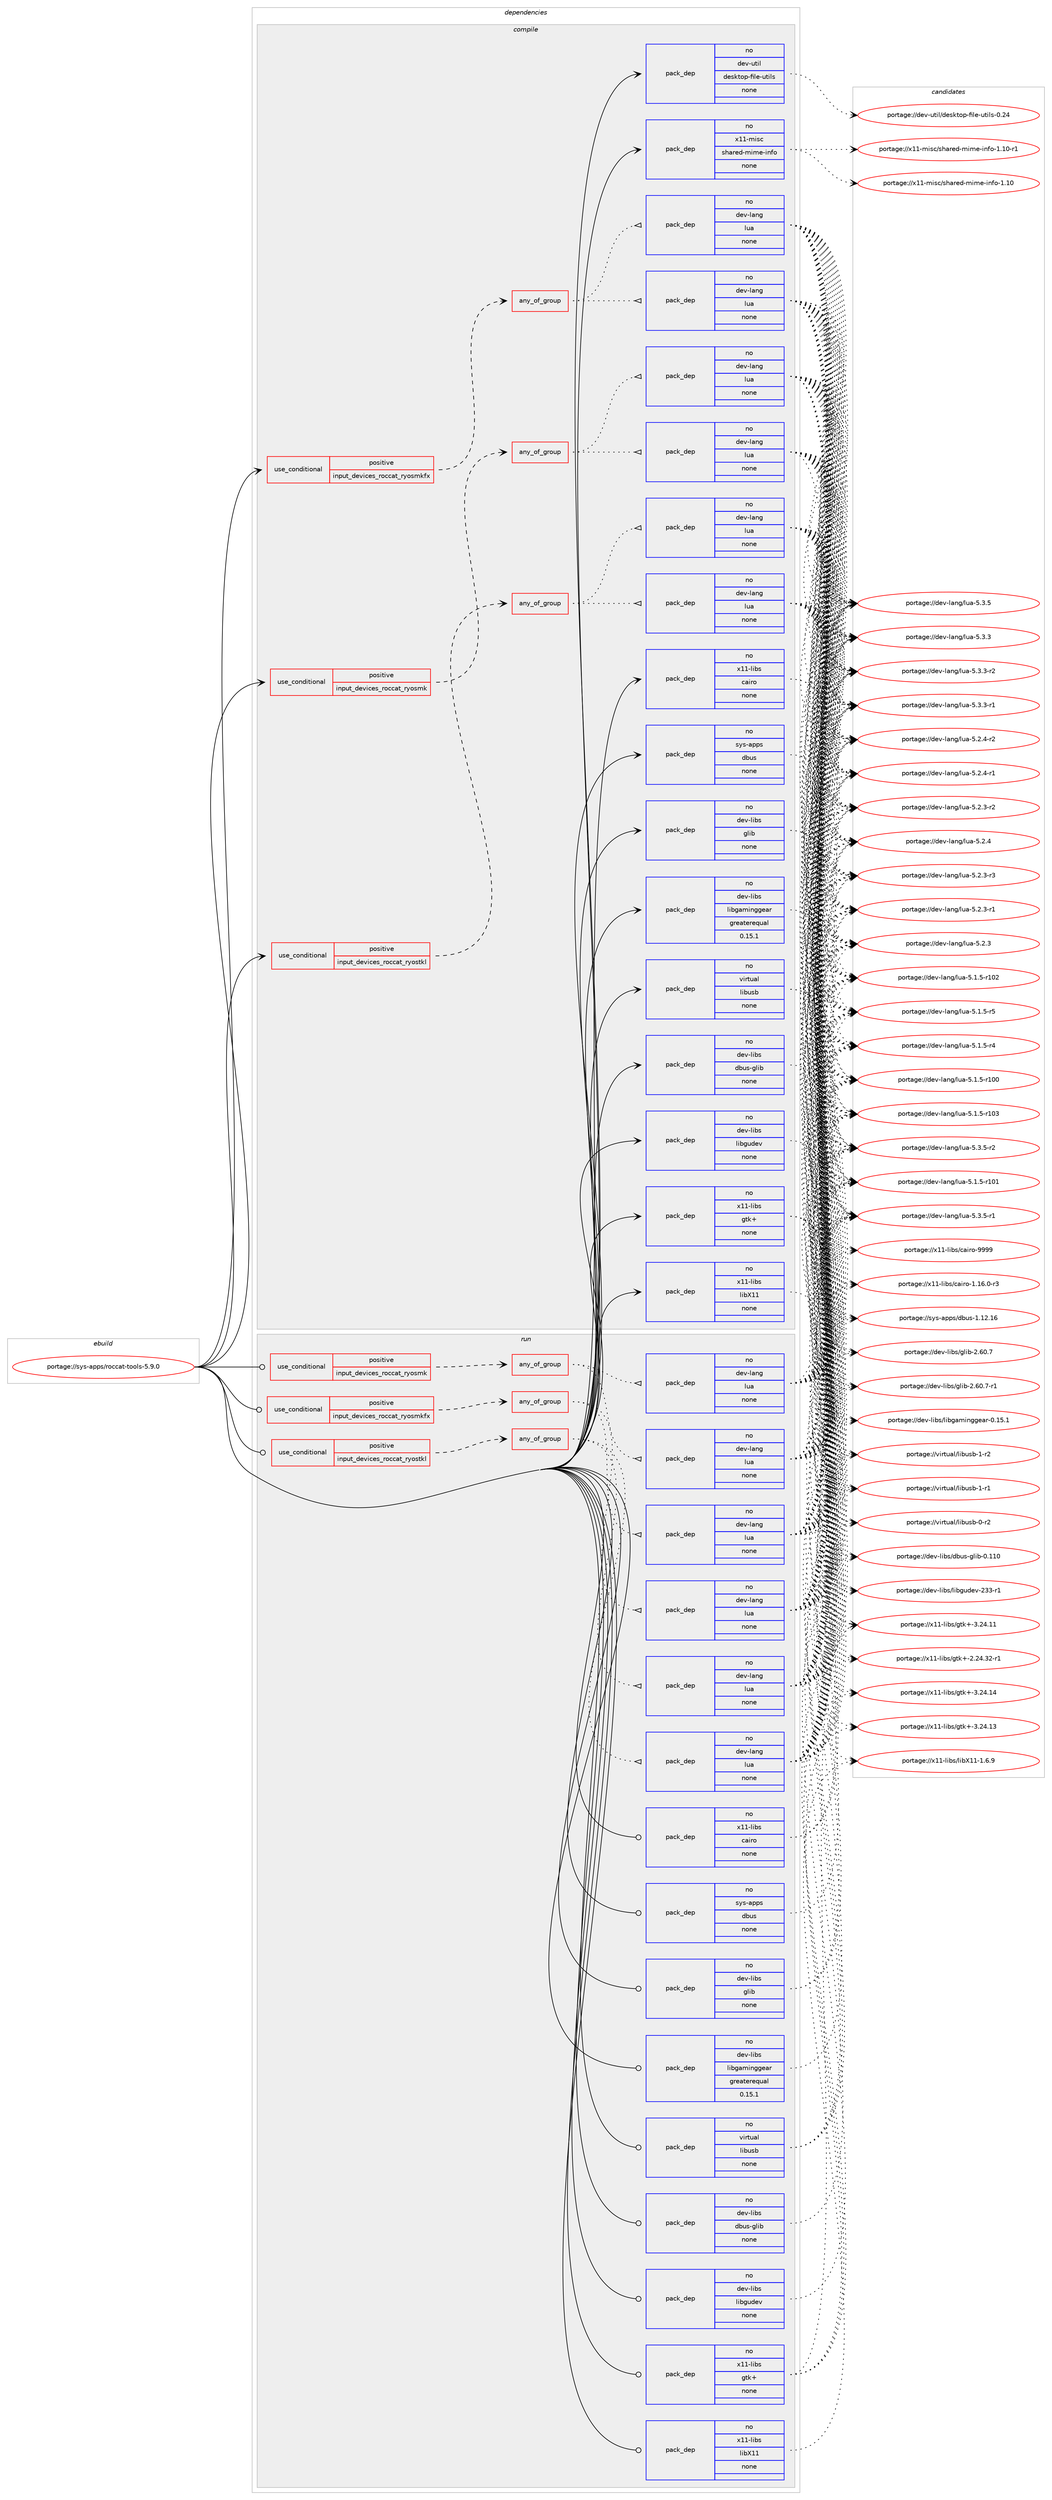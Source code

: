 digraph prolog {

# *************
# Graph options
# *************

newrank=true;
concentrate=true;
compound=true;
graph [rankdir=LR,fontname=Helvetica,fontsize=10,ranksep=1.5];#, ranksep=2.5, nodesep=0.2];
edge  [arrowhead=vee];
node  [fontname=Helvetica,fontsize=10];

# **********
# The ebuild
# **********

subgraph cluster_leftcol {
color=gray;
rank=same;
label=<<i>ebuild</i>>;
id [label="portage://sys-apps/roccat-tools-5.9.0", color=red, width=4, href="../sys-apps/roccat-tools-5.9.0.svg"];
}

# ****************
# The dependencies
# ****************

subgraph cluster_midcol {
color=gray;
label=<<i>dependencies</i>>;
subgraph cluster_compile {
fillcolor="#eeeeee";
style=filled;
label=<<i>compile</i>>;
subgraph cond11908 {
dependency56174 [label=<<TABLE BORDER="0" CELLBORDER="1" CELLSPACING="0" CELLPADDING="4"><TR><TD ROWSPAN="3" CELLPADDING="10">use_conditional</TD></TR><TR><TD>positive</TD></TR><TR><TD>input_devices_roccat_ryosmk</TD></TR></TABLE>>, shape=none, color=red];
subgraph any1167 {
dependency56175 [label=<<TABLE BORDER="0" CELLBORDER="1" CELLSPACING="0" CELLPADDING="4"><TR><TD CELLPADDING="10">any_of_group</TD></TR></TABLE>>, shape=none, color=red];subgraph pack43031 {
dependency56176 [label=<<TABLE BORDER="0" CELLBORDER="1" CELLSPACING="0" CELLPADDING="4" WIDTH="220"><TR><TD ROWSPAN="6" CELLPADDING="30">pack_dep</TD></TR><TR><TD WIDTH="110">no</TD></TR><TR><TD>dev-lang</TD></TR><TR><TD>lua</TD></TR><TR><TD>none</TD></TR><TR><TD></TD></TR></TABLE>>, shape=none, color=blue];
}
dependency56175:e -> dependency56176:w [weight=20,style="dotted",arrowhead="oinv"];
subgraph pack43032 {
dependency56177 [label=<<TABLE BORDER="0" CELLBORDER="1" CELLSPACING="0" CELLPADDING="4" WIDTH="220"><TR><TD ROWSPAN="6" CELLPADDING="30">pack_dep</TD></TR><TR><TD WIDTH="110">no</TD></TR><TR><TD>dev-lang</TD></TR><TR><TD>lua</TD></TR><TR><TD>none</TD></TR><TR><TD></TD></TR></TABLE>>, shape=none, color=blue];
}
dependency56175:e -> dependency56177:w [weight=20,style="dotted",arrowhead="oinv"];
}
dependency56174:e -> dependency56175:w [weight=20,style="dashed",arrowhead="vee"];
}
id:e -> dependency56174:w [weight=20,style="solid",arrowhead="vee"];
subgraph cond11909 {
dependency56178 [label=<<TABLE BORDER="0" CELLBORDER="1" CELLSPACING="0" CELLPADDING="4"><TR><TD ROWSPAN="3" CELLPADDING="10">use_conditional</TD></TR><TR><TD>positive</TD></TR><TR><TD>input_devices_roccat_ryosmkfx</TD></TR></TABLE>>, shape=none, color=red];
subgraph any1168 {
dependency56179 [label=<<TABLE BORDER="0" CELLBORDER="1" CELLSPACING="0" CELLPADDING="4"><TR><TD CELLPADDING="10">any_of_group</TD></TR></TABLE>>, shape=none, color=red];subgraph pack43033 {
dependency56180 [label=<<TABLE BORDER="0" CELLBORDER="1" CELLSPACING="0" CELLPADDING="4" WIDTH="220"><TR><TD ROWSPAN="6" CELLPADDING="30">pack_dep</TD></TR><TR><TD WIDTH="110">no</TD></TR><TR><TD>dev-lang</TD></TR><TR><TD>lua</TD></TR><TR><TD>none</TD></TR><TR><TD></TD></TR></TABLE>>, shape=none, color=blue];
}
dependency56179:e -> dependency56180:w [weight=20,style="dotted",arrowhead="oinv"];
subgraph pack43034 {
dependency56181 [label=<<TABLE BORDER="0" CELLBORDER="1" CELLSPACING="0" CELLPADDING="4" WIDTH="220"><TR><TD ROWSPAN="6" CELLPADDING="30">pack_dep</TD></TR><TR><TD WIDTH="110">no</TD></TR><TR><TD>dev-lang</TD></TR><TR><TD>lua</TD></TR><TR><TD>none</TD></TR><TR><TD></TD></TR></TABLE>>, shape=none, color=blue];
}
dependency56179:e -> dependency56181:w [weight=20,style="dotted",arrowhead="oinv"];
}
dependency56178:e -> dependency56179:w [weight=20,style="dashed",arrowhead="vee"];
}
id:e -> dependency56178:w [weight=20,style="solid",arrowhead="vee"];
subgraph cond11910 {
dependency56182 [label=<<TABLE BORDER="0" CELLBORDER="1" CELLSPACING="0" CELLPADDING="4"><TR><TD ROWSPAN="3" CELLPADDING="10">use_conditional</TD></TR><TR><TD>positive</TD></TR><TR><TD>input_devices_roccat_ryostkl</TD></TR></TABLE>>, shape=none, color=red];
subgraph any1169 {
dependency56183 [label=<<TABLE BORDER="0" CELLBORDER="1" CELLSPACING="0" CELLPADDING="4"><TR><TD CELLPADDING="10">any_of_group</TD></TR></TABLE>>, shape=none, color=red];subgraph pack43035 {
dependency56184 [label=<<TABLE BORDER="0" CELLBORDER="1" CELLSPACING="0" CELLPADDING="4" WIDTH="220"><TR><TD ROWSPAN="6" CELLPADDING="30">pack_dep</TD></TR><TR><TD WIDTH="110">no</TD></TR><TR><TD>dev-lang</TD></TR><TR><TD>lua</TD></TR><TR><TD>none</TD></TR><TR><TD></TD></TR></TABLE>>, shape=none, color=blue];
}
dependency56183:e -> dependency56184:w [weight=20,style="dotted",arrowhead="oinv"];
subgraph pack43036 {
dependency56185 [label=<<TABLE BORDER="0" CELLBORDER="1" CELLSPACING="0" CELLPADDING="4" WIDTH="220"><TR><TD ROWSPAN="6" CELLPADDING="30">pack_dep</TD></TR><TR><TD WIDTH="110">no</TD></TR><TR><TD>dev-lang</TD></TR><TR><TD>lua</TD></TR><TR><TD>none</TD></TR><TR><TD></TD></TR></TABLE>>, shape=none, color=blue];
}
dependency56183:e -> dependency56185:w [weight=20,style="dotted",arrowhead="oinv"];
}
dependency56182:e -> dependency56183:w [weight=20,style="dashed",arrowhead="vee"];
}
id:e -> dependency56182:w [weight=20,style="solid",arrowhead="vee"];
subgraph pack43037 {
dependency56186 [label=<<TABLE BORDER="0" CELLBORDER="1" CELLSPACING="0" CELLPADDING="4" WIDTH="220"><TR><TD ROWSPAN="6" CELLPADDING="30">pack_dep</TD></TR><TR><TD WIDTH="110">no</TD></TR><TR><TD>dev-libs</TD></TR><TR><TD>dbus-glib</TD></TR><TR><TD>none</TD></TR><TR><TD></TD></TR></TABLE>>, shape=none, color=blue];
}
id:e -> dependency56186:w [weight=20,style="solid",arrowhead="vee"];
subgraph pack43038 {
dependency56187 [label=<<TABLE BORDER="0" CELLBORDER="1" CELLSPACING="0" CELLPADDING="4" WIDTH="220"><TR><TD ROWSPAN="6" CELLPADDING="30">pack_dep</TD></TR><TR><TD WIDTH="110">no</TD></TR><TR><TD>dev-libs</TD></TR><TR><TD>glib</TD></TR><TR><TD>none</TD></TR><TR><TD></TD></TR></TABLE>>, shape=none, color=blue];
}
id:e -> dependency56187:w [weight=20,style="solid",arrowhead="vee"];
subgraph pack43039 {
dependency56188 [label=<<TABLE BORDER="0" CELLBORDER="1" CELLSPACING="0" CELLPADDING="4" WIDTH="220"><TR><TD ROWSPAN="6" CELLPADDING="30">pack_dep</TD></TR><TR><TD WIDTH="110">no</TD></TR><TR><TD>dev-libs</TD></TR><TR><TD>libgaminggear</TD></TR><TR><TD>greaterequal</TD></TR><TR><TD>0.15.1</TD></TR></TABLE>>, shape=none, color=blue];
}
id:e -> dependency56188:w [weight=20,style="solid",arrowhead="vee"];
subgraph pack43040 {
dependency56189 [label=<<TABLE BORDER="0" CELLBORDER="1" CELLSPACING="0" CELLPADDING="4" WIDTH="220"><TR><TD ROWSPAN="6" CELLPADDING="30">pack_dep</TD></TR><TR><TD WIDTH="110">no</TD></TR><TR><TD>dev-libs</TD></TR><TR><TD>libgudev</TD></TR><TR><TD>none</TD></TR><TR><TD></TD></TR></TABLE>>, shape=none, color=blue];
}
id:e -> dependency56189:w [weight=20,style="solid",arrowhead="vee"];
subgraph pack43041 {
dependency56190 [label=<<TABLE BORDER="0" CELLBORDER="1" CELLSPACING="0" CELLPADDING="4" WIDTH="220"><TR><TD ROWSPAN="6" CELLPADDING="30">pack_dep</TD></TR><TR><TD WIDTH="110">no</TD></TR><TR><TD>dev-util</TD></TR><TR><TD>desktop-file-utils</TD></TR><TR><TD>none</TD></TR><TR><TD></TD></TR></TABLE>>, shape=none, color=blue];
}
id:e -> dependency56190:w [weight=20,style="solid",arrowhead="vee"];
subgraph pack43042 {
dependency56191 [label=<<TABLE BORDER="0" CELLBORDER="1" CELLSPACING="0" CELLPADDING="4" WIDTH="220"><TR><TD ROWSPAN="6" CELLPADDING="30">pack_dep</TD></TR><TR><TD WIDTH="110">no</TD></TR><TR><TD>sys-apps</TD></TR><TR><TD>dbus</TD></TR><TR><TD>none</TD></TR><TR><TD></TD></TR></TABLE>>, shape=none, color=blue];
}
id:e -> dependency56191:w [weight=20,style="solid",arrowhead="vee"];
subgraph pack43043 {
dependency56192 [label=<<TABLE BORDER="0" CELLBORDER="1" CELLSPACING="0" CELLPADDING="4" WIDTH="220"><TR><TD ROWSPAN="6" CELLPADDING="30">pack_dep</TD></TR><TR><TD WIDTH="110">no</TD></TR><TR><TD>virtual</TD></TR><TR><TD>libusb</TD></TR><TR><TD>none</TD></TR><TR><TD></TD></TR></TABLE>>, shape=none, color=blue];
}
id:e -> dependency56192:w [weight=20,style="solid",arrowhead="vee"];
subgraph pack43044 {
dependency56193 [label=<<TABLE BORDER="0" CELLBORDER="1" CELLSPACING="0" CELLPADDING="4" WIDTH="220"><TR><TD ROWSPAN="6" CELLPADDING="30">pack_dep</TD></TR><TR><TD WIDTH="110">no</TD></TR><TR><TD>x11-libs</TD></TR><TR><TD>cairo</TD></TR><TR><TD>none</TD></TR><TR><TD></TD></TR></TABLE>>, shape=none, color=blue];
}
id:e -> dependency56193:w [weight=20,style="solid",arrowhead="vee"];
subgraph pack43045 {
dependency56194 [label=<<TABLE BORDER="0" CELLBORDER="1" CELLSPACING="0" CELLPADDING="4" WIDTH="220"><TR><TD ROWSPAN="6" CELLPADDING="30">pack_dep</TD></TR><TR><TD WIDTH="110">no</TD></TR><TR><TD>x11-libs</TD></TR><TR><TD>gtk+</TD></TR><TR><TD>none</TD></TR><TR><TD></TD></TR></TABLE>>, shape=none, color=blue];
}
id:e -> dependency56194:w [weight=20,style="solid",arrowhead="vee"];
subgraph pack43046 {
dependency56195 [label=<<TABLE BORDER="0" CELLBORDER="1" CELLSPACING="0" CELLPADDING="4" WIDTH="220"><TR><TD ROWSPAN="6" CELLPADDING="30">pack_dep</TD></TR><TR><TD WIDTH="110">no</TD></TR><TR><TD>x11-libs</TD></TR><TR><TD>libX11</TD></TR><TR><TD>none</TD></TR><TR><TD></TD></TR></TABLE>>, shape=none, color=blue];
}
id:e -> dependency56195:w [weight=20,style="solid",arrowhead="vee"];
subgraph pack43047 {
dependency56196 [label=<<TABLE BORDER="0" CELLBORDER="1" CELLSPACING="0" CELLPADDING="4" WIDTH="220"><TR><TD ROWSPAN="6" CELLPADDING="30">pack_dep</TD></TR><TR><TD WIDTH="110">no</TD></TR><TR><TD>x11-misc</TD></TR><TR><TD>shared-mime-info</TD></TR><TR><TD>none</TD></TR><TR><TD></TD></TR></TABLE>>, shape=none, color=blue];
}
id:e -> dependency56196:w [weight=20,style="solid",arrowhead="vee"];
}
subgraph cluster_compileandrun {
fillcolor="#eeeeee";
style=filled;
label=<<i>compile and run</i>>;
}
subgraph cluster_run {
fillcolor="#eeeeee";
style=filled;
label=<<i>run</i>>;
subgraph cond11911 {
dependency56197 [label=<<TABLE BORDER="0" CELLBORDER="1" CELLSPACING="0" CELLPADDING="4"><TR><TD ROWSPAN="3" CELLPADDING="10">use_conditional</TD></TR><TR><TD>positive</TD></TR><TR><TD>input_devices_roccat_ryosmk</TD></TR></TABLE>>, shape=none, color=red];
subgraph any1170 {
dependency56198 [label=<<TABLE BORDER="0" CELLBORDER="1" CELLSPACING="0" CELLPADDING="4"><TR><TD CELLPADDING="10">any_of_group</TD></TR></TABLE>>, shape=none, color=red];subgraph pack43048 {
dependency56199 [label=<<TABLE BORDER="0" CELLBORDER="1" CELLSPACING="0" CELLPADDING="4" WIDTH="220"><TR><TD ROWSPAN="6" CELLPADDING="30">pack_dep</TD></TR><TR><TD WIDTH="110">no</TD></TR><TR><TD>dev-lang</TD></TR><TR><TD>lua</TD></TR><TR><TD>none</TD></TR><TR><TD></TD></TR></TABLE>>, shape=none, color=blue];
}
dependency56198:e -> dependency56199:w [weight=20,style="dotted",arrowhead="oinv"];
subgraph pack43049 {
dependency56200 [label=<<TABLE BORDER="0" CELLBORDER="1" CELLSPACING="0" CELLPADDING="4" WIDTH="220"><TR><TD ROWSPAN="6" CELLPADDING="30">pack_dep</TD></TR><TR><TD WIDTH="110">no</TD></TR><TR><TD>dev-lang</TD></TR><TR><TD>lua</TD></TR><TR><TD>none</TD></TR><TR><TD></TD></TR></TABLE>>, shape=none, color=blue];
}
dependency56198:e -> dependency56200:w [weight=20,style="dotted",arrowhead="oinv"];
}
dependency56197:e -> dependency56198:w [weight=20,style="dashed",arrowhead="vee"];
}
id:e -> dependency56197:w [weight=20,style="solid",arrowhead="odot"];
subgraph cond11912 {
dependency56201 [label=<<TABLE BORDER="0" CELLBORDER="1" CELLSPACING="0" CELLPADDING="4"><TR><TD ROWSPAN="3" CELLPADDING="10">use_conditional</TD></TR><TR><TD>positive</TD></TR><TR><TD>input_devices_roccat_ryosmkfx</TD></TR></TABLE>>, shape=none, color=red];
subgraph any1171 {
dependency56202 [label=<<TABLE BORDER="0" CELLBORDER="1" CELLSPACING="0" CELLPADDING="4"><TR><TD CELLPADDING="10">any_of_group</TD></TR></TABLE>>, shape=none, color=red];subgraph pack43050 {
dependency56203 [label=<<TABLE BORDER="0" CELLBORDER="1" CELLSPACING="0" CELLPADDING="4" WIDTH="220"><TR><TD ROWSPAN="6" CELLPADDING="30">pack_dep</TD></TR><TR><TD WIDTH="110">no</TD></TR><TR><TD>dev-lang</TD></TR><TR><TD>lua</TD></TR><TR><TD>none</TD></TR><TR><TD></TD></TR></TABLE>>, shape=none, color=blue];
}
dependency56202:e -> dependency56203:w [weight=20,style="dotted",arrowhead="oinv"];
subgraph pack43051 {
dependency56204 [label=<<TABLE BORDER="0" CELLBORDER="1" CELLSPACING="0" CELLPADDING="4" WIDTH="220"><TR><TD ROWSPAN="6" CELLPADDING="30">pack_dep</TD></TR><TR><TD WIDTH="110">no</TD></TR><TR><TD>dev-lang</TD></TR><TR><TD>lua</TD></TR><TR><TD>none</TD></TR><TR><TD></TD></TR></TABLE>>, shape=none, color=blue];
}
dependency56202:e -> dependency56204:w [weight=20,style="dotted",arrowhead="oinv"];
}
dependency56201:e -> dependency56202:w [weight=20,style="dashed",arrowhead="vee"];
}
id:e -> dependency56201:w [weight=20,style="solid",arrowhead="odot"];
subgraph cond11913 {
dependency56205 [label=<<TABLE BORDER="0" CELLBORDER="1" CELLSPACING="0" CELLPADDING="4"><TR><TD ROWSPAN="3" CELLPADDING="10">use_conditional</TD></TR><TR><TD>positive</TD></TR><TR><TD>input_devices_roccat_ryostkl</TD></TR></TABLE>>, shape=none, color=red];
subgraph any1172 {
dependency56206 [label=<<TABLE BORDER="0" CELLBORDER="1" CELLSPACING="0" CELLPADDING="4"><TR><TD CELLPADDING="10">any_of_group</TD></TR></TABLE>>, shape=none, color=red];subgraph pack43052 {
dependency56207 [label=<<TABLE BORDER="0" CELLBORDER="1" CELLSPACING="0" CELLPADDING="4" WIDTH="220"><TR><TD ROWSPAN="6" CELLPADDING="30">pack_dep</TD></TR><TR><TD WIDTH="110">no</TD></TR><TR><TD>dev-lang</TD></TR><TR><TD>lua</TD></TR><TR><TD>none</TD></TR><TR><TD></TD></TR></TABLE>>, shape=none, color=blue];
}
dependency56206:e -> dependency56207:w [weight=20,style="dotted",arrowhead="oinv"];
subgraph pack43053 {
dependency56208 [label=<<TABLE BORDER="0" CELLBORDER="1" CELLSPACING="0" CELLPADDING="4" WIDTH="220"><TR><TD ROWSPAN="6" CELLPADDING="30">pack_dep</TD></TR><TR><TD WIDTH="110">no</TD></TR><TR><TD>dev-lang</TD></TR><TR><TD>lua</TD></TR><TR><TD>none</TD></TR><TR><TD></TD></TR></TABLE>>, shape=none, color=blue];
}
dependency56206:e -> dependency56208:w [weight=20,style="dotted",arrowhead="oinv"];
}
dependency56205:e -> dependency56206:w [weight=20,style="dashed",arrowhead="vee"];
}
id:e -> dependency56205:w [weight=20,style="solid",arrowhead="odot"];
subgraph pack43054 {
dependency56209 [label=<<TABLE BORDER="0" CELLBORDER="1" CELLSPACING="0" CELLPADDING="4" WIDTH="220"><TR><TD ROWSPAN="6" CELLPADDING="30">pack_dep</TD></TR><TR><TD WIDTH="110">no</TD></TR><TR><TD>dev-libs</TD></TR><TR><TD>dbus-glib</TD></TR><TR><TD>none</TD></TR><TR><TD></TD></TR></TABLE>>, shape=none, color=blue];
}
id:e -> dependency56209:w [weight=20,style="solid",arrowhead="odot"];
subgraph pack43055 {
dependency56210 [label=<<TABLE BORDER="0" CELLBORDER="1" CELLSPACING="0" CELLPADDING="4" WIDTH="220"><TR><TD ROWSPAN="6" CELLPADDING="30">pack_dep</TD></TR><TR><TD WIDTH="110">no</TD></TR><TR><TD>dev-libs</TD></TR><TR><TD>glib</TD></TR><TR><TD>none</TD></TR><TR><TD></TD></TR></TABLE>>, shape=none, color=blue];
}
id:e -> dependency56210:w [weight=20,style="solid",arrowhead="odot"];
subgraph pack43056 {
dependency56211 [label=<<TABLE BORDER="0" CELLBORDER="1" CELLSPACING="0" CELLPADDING="4" WIDTH="220"><TR><TD ROWSPAN="6" CELLPADDING="30">pack_dep</TD></TR><TR><TD WIDTH="110">no</TD></TR><TR><TD>dev-libs</TD></TR><TR><TD>libgaminggear</TD></TR><TR><TD>greaterequal</TD></TR><TR><TD>0.15.1</TD></TR></TABLE>>, shape=none, color=blue];
}
id:e -> dependency56211:w [weight=20,style="solid",arrowhead="odot"];
subgraph pack43057 {
dependency56212 [label=<<TABLE BORDER="0" CELLBORDER="1" CELLSPACING="0" CELLPADDING="4" WIDTH="220"><TR><TD ROWSPAN="6" CELLPADDING="30">pack_dep</TD></TR><TR><TD WIDTH="110">no</TD></TR><TR><TD>dev-libs</TD></TR><TR><TD>libgudev</TD></TR><TR><TD>none</TD></TR><TR><TD></TD></TR></TABLE>>, shape=none, color=blue];
}
id:e -> dependency56212:w [weight=20,style="solid",arrowhead="odot"];
subgraph pack43058 {
dependency56213 [label=<<TABLE BORDER="0" CELLBORDER="1" CELLSPACING="0" CELLPADDING="4" WIDTH="220"><TR><TD ROWSPAN="6" CELLPADDING="30">pack_dep</TD></TR><TR><TD WIDTH="110">no</TD></TR><TR><TD>sys-apps</TD></TR><TR><TD>dbus</TD></TR><TR><TD>none</TD></TR><TR><TD></TD></TR></TABLE>>, shape=none, color=blue];
}
id:e -> dependency56213:w [weight=20,style="solid",arrowhead="odot"];
subgraph pack43059 {
dependency56214 [label=<<TABLE BORDER="0" CELLBORDER="1" CELLSPACING="0" CELLPADDING="4" WIDTH="220"><TR><TD ROWSPAN="6" CELLPADDING="30">pack_dep</TD></TR><TR><TD WIDTH="110">no</TD></TR><TR><TD>virtual</TD></TR><TR><TD>libusb</TD></TR><TR><TD>none</TD></TR><TR><TD></TD></TR></TABLE>>, shape=none, color=blue];
}
id:e -> dependency56214:w [weight=20,style="solid",arrowhead="odot"];
subgraph pack43060 {
dependency56215 [label=<<TABLE BORDER="0" CELLBORDER="1" CELLSPACING="0" CELLPADDING="4" WIDTH="220"><TR><TD ROWSPAN="6" CELLPADDING="30">pack_dep</TD></TR><TR><TD WIDTH="110">no</TD></TR><TR><TD>x11-libs</TD></TR><TR><TD>cairo</TD></TR><TR><TD>none</TD></TR><TR><TD></TD></TR></TABLE>>, shape=none, color=blue];
}
id:e -> dependency56215:w [weight=20,style="solid",arrowhead="odot"];
subgraph pack43061 {
dependency56216 [label=<<TABLE BORDER="0" CELLBORDER="1" CELLSPACING="0" CELLPADDING="4" WIDTH="220"><TR><TD ROWSPAN="6" CELLPADDING="30">pack_dep</TD></TR><TR><TD WIDTH="110">no</TD></TR><TR><TD>x11-libs</TD></TR><TR><TD>gtk+</TD></TR><TR><TD>none</TD></TR><TR><TD></TD></TR></TABLE>>, shape=none, color=blue];
}
id:e -> dependency56216:w [weight=20,style="solid",arrowhead="odot"];
subgraph pack43062 {
dependency56217 [label=<<TABLE BORDER="0" CELLBORDER="1" CELLSPACING="0" CELLPADDING="4" WIDTH="220"><TR><TD ROWSPAN="6" CELLPADDING="30">pack_dep</TD></TR><TR><TD WIDTH="110">no</TD></TR><TR><TD>x11-libs</TD></TR><TR><TD>libX11</TD></TR><TR><TD>none</TD></TR><TR><TD></TD></TR></TABLE>>, shape=none, color=blue];
}
id:e -> dependency56217:w [weight=20,style="solid",arrowhead="odot"];
}
}

# **************
# The candidates
# **************

subgraph cluster_choices {
rank=same;
color=gray;
label=<<i>candidates</i>>;

subgraph choice43031 {
color=black;
nodesep=1;
choice100101118451089711010347108117974553465146534511450 [label="portage://dev-lang/lua-5.3.5-r2", color=red, width=4,href="../dev-lang/lua-5.3.5-r2.svg"];
choice100101118451089711010347108117974553465146534511449 [label="portage://dev-lang/lua-5.3.5-r1", color=red, width=4,href="../dev-lang/lua-5.3.5-r1.svg"];
choice10010111845108971101034710811797455346514653 [label="portage://dev-lang/lua-5.3.5", color=red, width=4,href="../dev-lang/lua-5.3.5.svg"];
choice100101118451089711010347108117974553465146514511450 [label="portage://dev-lang/lua-5.3.3-r2", color=red, width=4,href="../dev-lang/lua-5.3.3-r2.svg"];
choice100101118451089711010347108117974553465146514511449 [label="portage://dev-lang/lua-5.3.3-r1", color=red, width=4,href="../dev-lang/lua-5.3.3-r1.svg"];
choice10010111845108971101034710811797455346514651 [label="portage://dev-lang/lua-5.3.3", color=red, width=4,href="../dev-lang/lua-5.3.3.svg"];
choice100101118451089711010347108117974553465046524511450 [label="portage://dev-lang/lua-5.2.4-r2", color=red, width=4,href="../dev-lang/lua-5.2.4-r2.svg"];
choice100101118451089711010347108117974553465046524511449 [label="portage://dev-lang/lua-5.2.4-r1", color=red, width=4,href="../dev-lang/lua-5.2.4-r1.svg"];
choice10010111845108971101034710811797455346504652 [label="portage://dev-lang/lua-5.2.4", color=red, width=4,href="../dev-lang/lua-5.2.4.svg"];
choice100101118451089711010347108117974553465046514511451 [label="portage://dev-lang/lua-5.2.3-r3", color=red, width=4,href="../dev-lang/lua-5.2.3-r3.svg"];
choice100101118451089711010347108117974553465046514511450 [label="portage://dev-lang/lua-5.2.3-r2", color=red, width=4,href="../dev-lang/lua-5.2.3-r2.svg"];
choice100101118451089711010347108117974553465046514511449 [label="portage://dev-lang/lua-5.2.3-r1", color=red, width=4,href="../dev-lang/lua-5.2.3-r1.svg"];
choice10010111845108971101034710811797455346504651 [label="portage://dev-lang/lua-5.2.3", color=red, width=4,href="../dev-lang/lua-5.2.3.svg"];
choice100101118451089711010347108117974553464946534511453 [label="portage://dev-lang/lua-5.1.5-r5", color=red, width=4,href="../dev-lang/lua-5.1.5-r5.svg"];
choice100101118451089711010347108117974553464946534511452 [label="portage://dev-lang/lua-5.1.5-r4", color=red, width=4,href="../dev-lang/lua-5.1.5-r4.svg"];
choice1001011184510897110103471081179745534649465345114494851 [label="portage://dev-lang/lua-5.1.5-r103", color=red, width=4,href="../dev-lang/lua-5.1.5-r103.svg"];
choice1001011184510897110103471081179745534649465345114494850 [label="portage://dev-lang/lua-5.1.5-r102", color=red, width=4,href="../dev-lang/lua-5.1.5-r102.svg"];
choice1001011184510897110103471081179745534649465345114494849 [label="portage://dev-lang/lua-5.1.5-r101", color=red, width=4,href="../dev-lang/lua-5.1.5-r101.svg"];
choice1001011184510897110103471081179745534649465345114494848 [label="portage://dev-lang/lua-5.1.5-r100", color=red, width=4,href="../dev-lang/lua-5.1.5-r100.svg"];
dependency56176:e -> choice100101118451089711010347108117974553465146534511450:w [style=dotted,weight="100"];
dependency56176:e -> choice100101118451089711010347108117974553465146534511449:w [style=dotted,weight="100"];
dependency56176:e -> choice10010111845108971101034710811797455346514653:w [style=dotted,weight="100"];
dependency56176:e -> choice100101118451089711010347108117974553465146514511450:w [style=dotted,weight="100"];
dependency56176:e -> choice100101118451089711010347108117974553465146514511449:w [style=dotted,weight="100"];
dependency56176:e -> choice10010111845108971101034710811797455346514651:w [style=dotted,weight="100"];
dependency56176:e -> choice100101118451089711010347108117974553465046524511450:w [style=dotted,weight="100"];
dependency56176:e -> choice100101118451089711010347108117974553465046524511449:w [style=dotted,weight="100"];
dependency56176:e -> choice10010111845108971101034710811797455346504652:w [style=dotted,weight="100"];
dependency56176:e -> choice100101118451089711010347108117974553465046514511451:w [style=dotted,weight="100"];
dependency56176:e -> choice100101118451089711010347108117974553465046514511450:w [style=dotted,weight="100"];
dependency56176:e -> choice100101118451089711010347108117974553465046514511449:w [style=dotted,weight="100"];
dependency56176:e -> choice10010111845108971101034710811797455346504651:w [style=dotted,weight="100"];
dependency56176:e -> choice100101118451089711010347108117974553464946534511453:w [style=dotted,weight="100"];
dependency56176:e -> choice100101118451089711010347108117974553464946534511452:w [style=dotted,weight="100"];
dependency56176:e -> choice1001011184510897110103471081179745534649465345114494851:w [style=dotted,weight="100"];
dependency56176:e -> choice1001011184510897110103471081179745534649465345114494850:w [style=dotted,weight="100"];
dependency56176:e -> choice1001011184510897110103471081179745534649465345114494849:w [style=dotted,weight="100"];
dependency56176:e -> choice1001011184510897110103471081179745534649465345114494848:w [style=dotted,weight="100"];
}
subgraph choice43032 {
color=black;
nodesep=1;
choice100101118451089711010347108117974553465146534511450 [label="portage://dev-lang/lua-5.3.5-r2", color=red, width=4,href="../dev-lang/lua-5.3.5-r2.svg"];
choice100101118451089711010347108117974553465146534511449 [label="portage://dev-lang/lua-5.3.5-r1", color=red, width=4,href="../dev-lang/lua-5.3.5-r1.svg"];
choice10010111845108971101034710811797455346514653 [label="portage://dev-lang/lua-5.3.5", color=red, width=4,href="../dev-lang/lua-5.3.5.svg"];
choice100101118451089711010347108117974553465146514511450 [label="portage://dev-lang/lua-5.3.3-r2", color=red, width=4,href="../dev-lang/lua-5.3.3-r2.svg"];
choice100101118451089711010347108117974553465146514511449 [label="portage://dev-lang/lua-5.3.3-r1", color=red, width=4,href="../dev-lang/lua-5.3.3-r1.svg"];
choice10010111845108971101034710811797455346514651 [label="portage://dev-lang/lua-5.3.3", color=red, width=4,href="../dev-lang/lua-5.3.3.svg"];
choice100101118451089711010347108117974553465046524511450 [label="portage://dev-lang/lua-5.2.4-r2", color=red, width=4,href="../dev-lang/lua-5.2.4-r2.svg"];
choice100101118451089711010347108117974553465046524511449 [label="portage://dev-lang/lua-5.2.4-r1", color=red, width=4,href="../dev-lang/lua-5.2.4-r1.svg"];
choice10010111845108971101034710811797455346504652 [label="portage://dev-lang/lua-5.2.4", color=red, width=4,href="../dev-lang/lua-5.2.4.svg"];
choice100101118451089711010347108117974553465046514511451 [label="portage://dev-lang/lua-5.2.3-r3", color=red, width=4,href="../dev-lang/lua-5.2.3-r3.svg"];
choice100101118451089711010347108117974553465046514511450 [label="portage://dev-lang/lua-5.2.3-r2", color=red, width=4,href="../dev-lang/lua-5.2.3-r2.svg"];
choice100101118451089711010347108117974553465046514511449 [label="portage://dev-lang/lua-5.2.3-r1", color=red, width=4,href="../dev-lang/lua-5.2.3-r1.svg"];
choice10010111845108971101034710811797455346504651 [label="portage://dev-lang/lua-5.2.3", color=red, width=4,href="../dev-lang/lua-5.2.3.svg"];
choice100101118451089711010347108117974553464946534511453 [label="portage://dev-lang/lua-5.1.5-r5", color=red, width=4,href="../dev-lang/lua-5.1.5-r5.svg"];
choice100101118451089711010347108117974553464946534511452 [label="portage://dev-lang/lua-5.1.5-r4", color=red, width=4,href="../dev-lang/lua-5.1.5-r4.svg"];
choice1001011184510897110103471081179745534649465345114494851 [label="portage://dev-lang/lua-5.1.5-r103", color=red, width=4,href="../dev-lang/lua-5.1.5-r103.svg"];
choice1001011184510897110103471081179745534649465345114494850 [label="portage://dev-lang/lua-5.1.5-r102", color=red, width=4,href="../dev-lang/lua-5.1.5-r102.svg"];
choice1001011184510897110103471081179745534649465345114494849 [label="portage://dev-lang/lua-5.1.5-r101", color=red, width=4,href="../dev-lang/lua-5.1.5-r101.svg"];
choice1001011184510897110103471081179745534649465345114494848 [label="portage://dev-lang/lua-5.1.5-r100", color=red, width=4,href="../dev-lang/lua-5.1.5-r100.svg"];
dependency56177:e -> choice100101118451089711010347108117974553465146534511450:w [style=dotted,weight="100"];
dependency56177:e -> choice100101118451089711010347108117974553465146534511449:w [style=dotted,weight="100"];
dependency56177:e -> choice10010111845108971101034710811797455346514653:w [style=dotted,weight="100"];
dependency56177:e -> choice100101118451089711010347108117974553465146514511450:w [style=dotted,weight="100"];
dependency56177:e -> choice100101118451089711010347108117974553465146514511449:w [style=dotted,weight="100"];
dependency56177:e -> choice10010111845108971101034710811797455346514651:w [style=dotted,weight="100"];
dependency56177:e -> choice100101118451089711010347108117974553465046524511450:w [style=dotted,weight="100"];
dependency56177:e -> choice100101118451089711010347108117974553465046524511449:w [style=dotted,weight="100"];
dependency56177:e -> choice10010111845108971101034710811797455346504652:w [style=dotted,weight="100"];
dependency56177:e -> choice100101118451089711010347108117974553465046514511451:w [style=dotted,weight="100"];
dependency56177:e -> choice100101118451089711010347108117974553465046514511450:w [style=dotted,weight="100"];
dependency56177:e -> choice100101118451089711010347108117974553465046514511449:w [style=dotted,weight="100"];
dependency56177:e -> choice10010111845108971101034710811797455346504651:w [style=dotted,weight="100"];
dependency56177:e -> choice100101118451089711010347108117974553464946534511453:w [style=dotted,weight="100"];
dependency56177:e -> choice100101118451089711010347108117974553464946534511452:w [style=dotted,weight="100"];
dependency56177:e -> choice1001011184510897110103471081179745534649465345114494851:w [style=dotted,weight="100"];
dependency56177:e -> choice1001011184510897110103471081179745534649465345114494850:w [style=dotted,weight="100"];
dependency56177:e -> choice1001011184510897110103471081179745534649465345114494849:w [style=dotted,weight="100"];
dependency56177:e -> choice1001011184510897110103471081179745534649465345114494848:w [style=dotted,weight="100"];
}
subgraph choice43033 {
color=black;
nodesep=1;
choice100101118451089711010347108117974553465146534511450 [label="portage://dev-lang/lua-5.3.5-r2", color=red, width=4,href="../dev-lang/lua-5.3.5-r2.svg"];
choice100101118451089711010347108117974553465146534511449 [label="portage://dev-lang/lua-5.3.5-r1", color=red, width=4,href="../dev-lang/lua-5.3.5-r1.svg"];
choice10010111845108971101034710811797455346514653 [label="portage://dev-lang/lua-5.3.5", color=red, width=4,href="../dev-lang/lua-5.3.5.svg"];
choice100101118451089711010347108117974553465146514511450 [label="portage://dev-lang/lua-5.3.3-r2", color=red, width=4,href="../dev-lang/lua-5.3.3-r2.svg"];
choice100101118451089711010347108117974553465146514511449 [label="portage://dev-lang/lua-5.3.3-r1", color=red, width=4,href="../dev-lang/lua-5.3.3-r1.svg"];
choice10010111845108971101034710811797455346514651 [label="portage://dev-lang/lua-5.3.3", color=red, width=4,href="../dev-lang/lua-5.3.3.svg"];
choice100101118451089711010347108117974553465046524511450 [label="portage://dev-lang/lua-5.2.4-r2", color=red, width=4,href="../dev-lang/lua-5.2.4-r2.svg"];
choice100101118451089711010347108117974553465046524511449 [label="portage://dev-lang/lua-5.2.4-r1", color=red, width=4,href="../dev-lang/lua-5.2.4-r1.svg"];
choice10010111845108971101034710811797455346504652 [label="portage://dev-lang/lua-5.2.4", color=red, width=4,href="../dev-lang/lua-5.2.4.svg"];
choice100101118451089711010347108117974553465046514511451 [label="portage://dev-lang/lua-5.2.3-r3", color=red, width=4,href="../dev-lang/lua-5.2.3-r3.svg"];
choice100101118451089711010347108117974553465046514511450 [label="portage://dev-lang/lua-5.2.3-r2", color=red, width=4,href="../dev-lang/lua-5.2.3-r2.svg"];
choice100101118451089711010347108117974553465046514511449 [label="portage://dev-lang/lua-5.2.3-r1", color=red, width=4,href="../dev-lang/lua-5.2.3-r1.svg"];
choice10010111845108971101034710811797455346504651 [label="portage://dev-lang/lua-5.2.3", color=red, width=4,href="../dev-lang/lua-5.2.3.svg"];
choice100101118451089711010347108117974553464946534511453 [label="portage://dev-lang/lua-5.1.5-r5", color=red, width=4,href="../dev-lang/lua-5.1.5-r5.svg"];
choice100101118451089711010347108117974553464946534511452 [label="portage://dev-lang/lua-5.1.5-r4", color=red, width=4,href="../dev-lang/lua-5.1.5-r4.svg"];
choice1001011184510897110103471081179745534649465345114494851 [label="portage://dev-lang/lua-5.1.5-r103", color=red, width=4,href="../dev-lang/lua-5.1.5-r103.svg"];
choice1001011184510897110103471081179745534649465345114494850 [label="portage://dev-lang/lua-5.1.5-r102", color=red, width=4,href="../dev-lang/lua-5.1.5-r102.svg"];
choice1001011184510897110103471081179745534649465345114494849 [label="portage://dev-lang/lua-5.1.5-r101", color=red, width=4,href="../dev-lang/lua-5.1.5-r101.svg"];
choice1001011184510897110103471081179745534649465345114494848 [label="portage://dev-lang/lua-5.1.5-r100", color=red, width=4,href="../dev-lang/lua-5.1.5-r100.svg"];
dependency56180:e -> choice100101118451089711010347108117974553465146534511450:w [style=dotted,weight="100"];
dependency56180:e -> choice100101118451089711010347108117974553465146534511449:w [style=dotted,weight="100"];
dependency56180:e -> choice10010111845108971101034710811797455346514653:w [style=dotted,weight="100"];
dependency56180:e -> choice100101118451089711010347108117974553465146514511450:w [style=dotted,weight="100"];
dependency56180:e -> choice100101118451089711010347108117974553465146514511449:w [style=dotted,weight="100"];
dependency56180:e -> choice10010111845108971101034710811797455346514651:w [style=dotted,weight="100"];
dependency56180:e -> choice100101118451089711010347108117974553465046524511450:w [style=dotted,weight="100"];
dependency56180:e -> choice100101118451089711010347108117974553465046524511449:w [style=dotted,weight="100"];
dependency56180:e -> choice10010111845108971101034710811797455346504652:w [style=dotted,weight="100"];
dependency56180:e -> choice100101118451089711010347108117974553465046514511451:w [style=dotted,weight="100"];
dependency56180:e -> choice100101118451089711010347108117974553465046514511450:w [style=dotted,weight="100"];
dependency56180:e -> choice100101118451089711010347108117974553465046514511449:w [style=dotted,weight="100"];
dependency56180:e -> choice10010111845108971101034710811797455346504651:w [style=dotted,weight="100"];
dependency56180:e -> choice100101118451089711010347108117974553464946534511453:w [style=dotted,weight="100"];
dependency56180:e -> choice100101118451089711010347108117974553464946534511452:w [style=dotted,weight="100"];
dependency56180:e -> choice1001011184510897110103471081179745534649465345114494851:w [style=dotted,weight="100"];
dependency56180:e -> choice1001011184510897110103471081179745534649465345114494850:w [style=dotted,weight="100"];
dependency56180:e -> choice1001011184510897110103471081179745534649465345114494849:w [style=dotted,weight="100"];
dependency56180:e -> choice1001011184510897110103471081179745534649465345114494848:w [style=dotted,weight="100"];
}
subgraph choice43034 {
color=black;
nodesep=1;
choice100101118451089711010347108117974553465146534511450 [label="portage://dev-lang/lua-5.3.5-r2", color=red, width=4,href="../dev-lang/lua-5.3.5-r2.svg"];
choice100101118451089711010347108117974553465146534511449 [label="portage://dev-lang/lua-5.3.5-r1", color=red, width=4,href="../dev-lang/lua-5.3.5-r1.svg"];
choice10010111845108971101034710811797455346514653 [label="portage://dev-lang/lua-5.3.5", color=red, width=4,href="../dev-lang/lua-5.3.5.svg"];
choice100101118451089711010347108117974553465146514511450 [label="portage://dev-lang/lua-5.3.3-r2", color=red, width=4,href="../dev-lang/lua-5.3.3-r2.svg"];
choice100101118451089711010347108117974553465146514511449 [label="portage://dev-lang/lua-5.3.3-r1", color=red, width=4,href="../dev-lang/lua-5.3.3-r1.svg"];
choice10010111845108971101034710811797455346514651 [label="portage://dev-lang/lua-5.3.3", color=red, width=4,href="../dev-lang/lua-5.3.3.svg"];
choice100101118451089711010347108117974553465046524511450 [label="portage://dev-lang/lua-5.2.4-r2", color=red, width=4,href="../dev-lang/lua-5.2.4-r2.svg"];
choice100101118451089711010347108117974553465046524511449 [label="portage://dev-lang/lua-5.2.4-r1", color=red, width=4,href="../dev-lang/lua-5.2.4-r1.svg"];
choice10010111845108971101034710811797455346504652 [label="portage://dev-lang/lua-5.2.4", color=red, width=4,href="../dev-lang/lua-5.2.4.svg"];
choice100101118451089711010347108117974553465046514511451 [label="portage://dev-lang/lua-5.2.3-r3", color=red, width=4,href="../dev-lang/lua-5.2.3-r3.svg"];
choice100101118451089711010347108117974553465046514511450 [label="portage://dev-lang/lua-5.2.3-r2", color=red, width=4,href="../dev-lang/lua-5.2.3-r2.svg"];
choice100101118451089711010347108117974553465046514511449 [label="portage://dev-lang/lua-5.2.3-r1", color=red, width=4,href="../dev-lang/lua-5.2.3-r1.svg"];
choice10010111845108971101034710811797455346504651 [label="portage://dev-lang/lua-5.2.3", color=red, width=4,href="../dev-lang/lua-5.2.3.svg"];
choice100101118451089711010347108117974553464946534511453 [label="portage://dev-lang/lua-5.1.5-r5", color=red, width=4,href="../dev-lang/lua-5.1.5-r5.svg"];
choice100101118451089711010347108117974553464946534511452 [label="portage://dev-lang/lua-5.1.5-r4", color=red, width=4,href="../dev-lang/lua-5.1.5-r4.svg"];
choice1001011184510897110103471081179745534649465345114494851 [label="portage://dev-lang/lua-5.1.5-r103", color=red, width=4,href="../dev-lang/lua-5.1.5-r103.svg"];
choice1001011184510897110103471081179745534649465345114494850 [label="portage://dev-lang/lua-5.1.5-r102", color=red, width=4,href="../dev-lang/lua-5.1.5-r102.svg"];
choice1001011184510897110103471081179745534649465345114494849 [label="portage://dev-lang/lua-5.1.5-r101", color=red, width=4,href="../dev-lang/lua-5.1.5-r101.svg"];
choice1001011184510897110103471081179745534649465345114494848 [label="portage://dev-lang/lua-5.1.5-r100", color=red, width=4,href="../dev-lang/lua-5.1.5-r100.svg"];
dependency56181:e -> choice100101118451089711010347108117974553465146534511450:w [style=dotted,weight="100"];
dependency56181:e -> choice100101118451089711010347108117974553465146534511449:w [style=dotted,weight="100"];
dependency56181:e -> choice10010111845108971101034710811797455346514653:w [style=dotted,weight="100"];
dependency56181:e -> choice100101118451089711010347108117974553465146514511450:w [style=dotted,weight="100"];
dependency56181:e -> choice100101118451089711010347108117974553465146514511449:w [style=dotted,weight="100"];
dependency56181:e -> choice10010111845108971101034710811797455346514651:w [style=dotted,weight="100"];
dependency56181:e -> choice100101118451089711010347108117974553465046524511450:w [style=dotted,weight="100"];
dependency56181:e -> choice100101118451089711010347108117974553465046524511449:w [style=dotted,weight="100"];
dependency56181:e -> choice10010111845108971101034710811797455346504652:w [style=dotted,weight="100"];
dependency56181:e -> choice100101118451089711010347108117974553465046514511451:w [style=dotted,weight="100"];
dependency56181:e -> choice100101118451089711010347108117974553465046514511450:w [style=dotted,weight="100"];
dependency56181:e -> choice100101118451089711010347108117974553465046514511449:w [style=dotted,weight="100"];
dependency56181:e -> choice10010111845108971101034710811797455346504651:w [style=dotted,weight="100"];
dependency56181:e -> choice100101118451089711010347108117974553464946534511453:w [style=dotted,weight="100"];
dependency56181:e -> choice100101118451089711010347108117974553464946534511452:w [style=dotted,weight="100"];
dependency56181:e -> choice1001011184510897110103471081179745534649465345114494851:w [style=dotted,weight="100"];
dependency56181:e -> choice1001011184510897110103471081179745534649465345114494850:w [style=dotted,weight="100"];
dependency56181:e -> choice1001011184510897110103471081179745534649465345114494849:w [style=dotted,weight="100"];
dependency56181:e -> choice1001011184510897110103471081179745534649465345114494848:w [style=dotted,weight="100"];
}
subgraph choice43035 {
color=black;
nodesep=1;
choice100101118451089711010347108117974553465146534511450 [label="portage://dev-lang/lua-5.3.5-r2", color=red, width=4,href="../dev-lang/lua-5.3.5-r2.svg"];
choice100101118451089711010347108117974553465146534511449 [label="portage://dev-lang/lua-5.3.5-r1", color=red, width=4,href="../dev-lang/lua-5.3.5-r1.svg"];
choice10010111845108971101034710811797455346514653 [label="portage://dev-lang/lua-5.3.5", color=red, width=4,href="../dev-lang/lua-5.3.5.svg"];
choice100101118451089711010347108117974553465146514511450 [label="portage://dev-lang/lua-5.3.3-r2", color=red, width=4,href="../dev-lang/lua-5.3.3-r2.svg"];
choice100101118451089711010347108117974553465146514511449 [label="portage://dev-lang/lua-5.3.3-r1", color=red, width=4,href="../dev-lang/lua-5.3.3-r1.svg"];
choice10010111845108971101034710811797455346514651 [label="portage://dev-lang/lua-5.3.3", color=red, width=4,href="../dev-lang/lua-5.3.3.svg"];
choice100101118451089711010347108117974553465046524511450 [label="portage://dev-lang/lua-5.2.4-r2", color=red, width=4,href="../dev-lang/lua-5.2.4-r2.svg"];
choice100101118451089711010347108117974553465046524511449 [label="portage://dev-lang/lua-5.2.4-r1", color=red, width=4,href="../dev-lang/lua-5.2.4-r1.svg"];
choice10010111845108971101034710811797455346504652 [label="portage://dev-lang/lua-5.2.4", color=red, width=4,href="../dev-lang/lua-5.2.4.svg"];
choice100101118451089711010347108117974553465046514511451 [label="portage://dev-lang/lua-5.2.3-r3", color=red, width=4,href="../dev-lang/lua-5.2.3-r3.svg"];
choice100101118451089711010347108117974553465046514511450 [label="portage://dev-lang/lua-5.2.3-r2", color=red, width=4,href="../dev-lang/lua-5.2.3-r2.svg"];
choice100101118451089711010347108117974553465046514511449 [label="portage://dev-lang/lua-5.2.3-r1", color=red, width=4,href="../dev-lang/lua-5.2.3-r1.svg"];
choice10010111845108971101034710811797455346504651 [label="portage://dev-lang/lua-5.2.3", color=red, width=4,href="../dev-lang/lua-5.2.3.svg"];
choice100101118451089711010347108117974553464946534511453 [label="portage://dev-lang/lua-5.1.5-r5", color=red, width=4,href="../dev-lang/lua-5.1.5-r5.svg"];
choice100101118451089711010347108117974553464946534511452 [label="portage://dev-lang/lua-5.1.5-r4", color=red, width=4,href="../dev-lang/lua-5.1.5-r4.svg"];
choice1001011184510897110103471081179745534649465345114494851 [label="portage://dev-lang/lua-5.1.5-r103", color=red, width=4,href="../dev-lang/lua-5.1.5-r103.svg"];
choice1001011184510897110103471081179745534649465345114494850 [label="portage://dev-lang/lua-5.1.5-r102", color=red, width=4,href="../dev-lang/lua-5.1.5-r102.svg"];
choice1001011184510897110103471081179745534649465345114494849 [label="portage://dev-lang/lua-5.1.5-r101", color=red, width=4,href="../dev-lang/lua-5.1.5-r101.svg"];
choice1001011184510897110103471081179745534649465345114494848 [label="portage://dev-lang/lua-5.1.5-r100", color=red, width=4,href="../dev-lang/lua-5.1.5-r100.svg"];
dependency56184:e -> choice100101118451089711010347108117974553465146534511450:w [style=dotted,weight="100"];
dependency56184:e -> choice100101118451089711010347108117974553465146534511449:w [style=dotted,weight="100"];
dependency56184:e -> choice10010111845108971101034710811797455346514653:w [style=dotted,weight="100"];
dependency56184:e -> choice100101118451089711010347108117974553465146514511450:w [style=dotted,weight="100"];
dependency56184:e -> choice100101118451089711010347108117974553465146514511449:w [style=dotted,weight="100"];
dependency56184:e -> choice10010111845108971101034710811797455346514651:w [style=dotted,weight="100"];
dependency56184:e -> choice100101118451089711010347108117974553465046524511450:w [style=dotted,weight="100"];
dependency56184:e -> choice100101118451089711010347108117974553465046524511449:w [style=dotted,weight="100"];
dependency56184:e -> choice10010111845108971101034710811797455346504652:w [style=dotted,weight="100"];
dependency56184:e -> choice100101118451089711010347108117974553465046514511451:w [style=dotted,weight="100"];
dependency56184:e -> choice100101118451089711010347108117974553465046514511450:w [style=dotted,weight="100"];
dependency56184:e -> choice100101118451089711010347108117974553465046514511449:w [style=dotted,weight="100"];
dependency56184:e -> choice10010111845108971101034710811797455346504651:w [style=dotted,weight="100"];
dependency56184:e -> choice100101118451089711010347108117974553464946534511453:w [style=dotted,weight="100"];
dependency56184:e -> choice100101118451089711010347108117974553464946534511452:w [style=dotted,weight="100"];
dependency56184:e -> choice1001011184510897110103471081179745534649465345114494851:w [style=dotted,weight="100"];
dependency56184:e -> choice1001011184510897110103471081179745534649465345114494850:w [style=dotted,weight="100"];
dependency56184:e -> choice1001011184510897110103471081179745534649465345114494849:w [style=dotted,weight="100"];
dependency56184:e -> choice1001011184510897110103471081179745534649465345114494848:w [style=dotted,weight="100"];
}
subgraph choice43036 {
color=black;
nodesep=1;
choice100101118451089711010347108117974553465146534511450 [label="portage://dev-lang/lua-5.3.5-r2", color=red, width=4,href="../dev-lang/lua-5.3.5-r2.svg"];
choice100101118451089711010347108117974553465146534511449 [label="portage://dev-lang/lua-5.3.5-r1", color=red, width=4,href="../dev-lang/lua-5.3.5-r1.svg"];
choice10010111845108971101034710811797455346514653 [label="portage://dev-lang/lua-5.3.5", color=red, width=4,href="../dev-lang/lua-5.3.5.svg"];
choice100101118451089711010347108117974553465146514511450 [label="portage://dev-lang/lua-5.3.3-r2", color=red, width=4,href="../dev-lang/lua-5.3.3-r2.svg"];
choice100101118451089711010347108117974553465146514511449 [label="portage://dev-lang/lua-5.3.3-r1", color=red, width=4,href="../dev-lang/lua-5.3.3-r1.svg"];
choice10010111845108971101034710811797455346514651 [label="portage://dev-lang/lua-5.3.3", color=red, width=4,href="../dev-lang/lua-5.3.3.svg"];
choice100101118451089711010347108117974553465046524511450 [label="portage://dev-lang/lua-5.2.4-r2", color=red, width=4,href="../dev-lang/lua-5.2.4-r2.svg"];
choice100101118451089711010347108117974553465046524511449 [label="portage://dev-lang/lua-5.2.4-r1", color=red, width=4,href="../dev-lang/lua-5.2.4-r1.svg"];
choice10010111845108971101034710811797455346504652 [label="portage://dev-lang/lua-5.2.4", color=red, width=4,href="../dev-lang/lua-5.2.4.svg"];
choice100101118451089711010347108117974553465046514511451 [label="portage://dev-lang/lua-5.2.3-r3", color=red, width=4,href="../dev-lang/lua-5.2.3-r3.svg"];
choice100101118451089711010347108117974553465046514511450 [label="portage://dev-lang/lua-5.2.3-r2", color=red, width=4,href="../dev-lang/lua-5.2.3-r2.svg"];
choice100101118451089711010347108117974553465046514511449 [label="portage://dev-lang/lua-5.2.3-r1", color=red, width=4,href="../dev-lang/lua-5.2.3-r1.svg"];
choice10010111845108971101034710811797455346504651 [label="portage://dev-lang/lua-5.2.3", color=red, width=4,href="../dev-lang/lua-5.2.3.svg"];
choice100101118451089711010347108117974553464946534511453 [label="portage://dev-lang/lua-5.1.5-r5", color=red, width=4,href="../dev-lang/lua-5.1.5-r5.svg"];
choice100101118451089711010347108117974553464946534511452 [label="portage://dev-lang/lua-5.1.5-r4", color=red, width=4,href="../dev-lang/lua-5.1.5-r4.svg"];
choice1001011184510897110103471081179745534649465345114494851 [label="portage://dev-lang/lua-5.1.5-r103", color=red, width=4,href="../dev-lang/lua-5.1.5-r103.svg"];
choice1001011184510897110103471081179745534649465345114494850 [label="portage://dev-lang/lua-5.1.5-r102", color=red, width=4,href="../dev-lang/lua-5.1.5-r102.svg"];
choice1001011184510897110103471081179745534649465345114494849 [label="portage://dev-lang/lua-5.1.5-r101", color=red, width=4,href="../dev-lang/lua-5.1.5-r101.svg"];
choice1001011184510897110103471081179745534649465345114494848 [label="portage://dev-lang/lua-5.1.5-r100", color=red, width=4,href="../dev-lang/lua-5.1.5-r100.svg"];
dependency56185:e -> choice100101118451089711010347108117974553465146534511450:w [style=dotted,weight="100"];
dependency56185:e -> choice100101118451089711010347108117974553465146534511449:w [style=dotted,weight="100"];
dependency56185:e -> choice10010111845108971101034710811797455346514653:w [style=dotted,weight="100"];
dependency56185:e -> choice100101118451089711010347108117974553465146514511450:w [style=dotted,weight="100"];
dependency56185:e -> choice100101118451089711010347108117974553465146514511449:w [style=dotted,weight="100"];
dependency56185:e -> choice10010111845108971101034710811797455346514651:w [style=dotted,weight="100"];
dependency56185:e -> choice100101118451089711010347108117974553465046524511450:w [style=dotted,weight="100"];
dependency56185:e -> choice100101118451089711010347108117974553465046524511449:w [style=dotted,weight="100"];
dependency56185:e -> choice10010111845108971101034710811797455346504652:w [style=dotted,weight="100"];
dependency56185:e -> choice100101118451089711010347108117974553465046514511451:w [style=dotted,weight="100"];
dependency56185:e -> choice100101118451089711010347108117974553465046514511450:w [style=dotted,weight="100"];
dependency56185:e -> choice100101118451089711010347108117974553465046514511449:w [style=dotted,weight="100"];
dependency56185:e -> choice10010111845108971101034710811797455346504651:w [style=dotted,weight="100"];
dependency56185:e -> choice100101118451089711010347108117974553464946534511453:w [style=dotted,weight="100"];
dependency56185:e -> choice100101118451089711010347108117974553464946534511452:w [style=dotted,weight="100"];
dependency56185:e -> choice1001011184510897110103471081179745534649465345114494851:w [style=dotted,weight="100"];
dependency56185:e -> choice1001011184510897110103471081179745534649465345114494850:w [style=dotted,weight="100"];
dependency56185:e -> choice1001011184510897110103471081179745534649465345114494849:w [style=dotted,weight="100"];
dependency56185:e -> choice1001011184510897110103471081179745534649465345114494848:w [style=dotted,weight="100"];
}
subgraph choice43037 {
color=black;
nodesep=1;
choice100101118451081059811547100981171154510310810598454846494948 [label="portage://dev-libs/dbus-glib-0.110", color=red, width=4,href="../dev-libs/dbus-glib-0.110.svg"];
dependency56186:e -> choice100101118451081059811547100981171154510310810598454846494948:w [style=dotted,weight="100"];
}
subgraph choice43038 {
color=black;
nodesep=1;
choice10010111845108105981154710310810598455046544846554511449 [label="portage://dev-libs/glib-2.60.7-r1", color=red, width=4,href="../dev-libs/glib-2.60.7-r1.svg"];
choice1001011184510810598115471031081059845504654484655 [label="portage://dev-libs/glib-2.60.7", color=red, width=4,href="../dev-libs/glib-2.60.7.svg"];
dependency56187:e -> choice10010111845108105981154710310810598455046544846554511449:w [style=dotted,weight="100"];
dependency56187:e -> choice1001011184510810598115471031081059845504654484655:w [style=dotted,weight="100"];
}
subgraph choice43039 {
color=black;
nodesep=1;
choice10010111845108105981154710810598103971091051101031031019711445484649534649 [label="portage://dev-libs/libgaminggear-0.15.1", color=red, width=4,href="../dev-libs/libgaminggear-0.15.1.svg"];
dependency56188:e -> choice10010111845108105981154710810598103971091051101031031019711445484649534649:w [style=dotted,weight="100"];
}
subgraph choice43040 {
color=black;
nodesep=1;
choice10010111845108105981154710810598103117100101118455051514511449 [label="portage://dev-libs/libgudev-233-r1", color=red, width=4,href="../dev-libs/libgudev-233-r1.svg"];
dependency56189:e -> choice10010111845108105981154710810598103117100101118455051514511449:w [style=dotted,weight="100"];
}
subgraph choice43041 {
color=black;
nodesep=1;
choice100101118451171161051084710010111510711611111245102105108101451171161051081154548465052 [label="portage://dev-util/desktop-file-utils-0.24", color=red, width=4,href="../dev-util/desktop-file-utils-0.24.svg"];
dependency56190:e -> choice100101118451171161051084710010111510711611111245102105108101451171161051081154548465052:w [style=dotted,weight="100"];
}
subgraph choice43042 {
color=black;
nodesep=1;
choice115121115459711211211547100981171154549464950464954 [label="portage://sys-apps/dbus-1.12.16", color=red, width=4,href="../sys-apps/dbus-1.12.16.svg"];
dependency56191:e -> choice115121115459711211211547100981171154549464950464954:w [style=dotted,weight="100"];
}
subgraph choice43043 {
color=black;
nodesep=1;
choice1181051141161179710847108105981171159845494511450 [label="portage://virtual/libusb-1-r2", color=red, width=4,href="../virtual/libusb-1-r2.svg"];
choice1181051141161179710847108105981171159845494511449 [label="portage://virtual/libusb-1-r1", color=red, width=4,href="../virtual/libusb-1-r1.svg"];
choice1181051141161179710847108105981171159845484511450 [label="portage://virtual/libusb-0-r2", color=red, width=4,href="../virtual/libusb-0-r2.svg"];
dependency56192:e -> choice1181051141161179710847108105981171159845494511450:w [style=dotted,weight="100"];
dependency56192:e -> choice1181051141161179710847108105981171159845494511449:w [style=dotted,weight="100"];
dependency56192:e -> choice1181051141161179710847108105981171159845484511450:w [style=dotted,weight="100"];
}
subgraph choice43044 {
color=black;
nodesep=1;
choice120494945108105981154799971051141114557575757 [label="portage://x11-libs/cairo-9999", color=red, width=4,href="../x11-libs/cairo-9999.svg"];
choice12049494510810598115479997105114111454946495446484511451 [label="portage://x11-libs/cairo-1.16.0-r3", color=red, width=4,href="../x11-libs/cairo-1.16.0-r3.svg"];
dependency56193:e -> choice120494945108105981154799971051141114557575757:w [style=dotted,weight="100"];
dependency56193:e -> choice12049494510810598115479997105114111454946495446484511451:w [style=dotted,weight="100"];
}
subgraph choice43045 {
color=black;
nodesep=1;
choice1204949451081059811547103116107434551465052464952 [label="portage://x11-libs/gtk+-3.24.14", color=red, width=4,href="../x11-libs/gtk+-3.24.14.svg"];
choice1204949451081059811547103116107434551465052464951 [label="portage://x11-libs/gtk+-3.24.13", color=red, width=4,href="../x11-libs/gtk+-3.24.13.svg"];
choice1204949451081059811547103116107434551465052464949 [label="portage://x11-libs/gtk+-3.24.11", color=red, width=4,href="../x11-libs/gtk+-3.24.11.svg"];
choice12049494510810598115471031161074345504650524651504511449 [label="portage://x11-libs/gtk+-2.24.32-r1", color=red, width=4,href="../x11-libs/gtk+-2.24.32-r1.svg"];
dependency56194:e -> choice1204949451081059811547103116107434551465052464952:w [style=dotted,weight="100"];
dependency56194:e -> choice1204949451081059811547103116107434551465052464951:w [style=dotted,weight="100"];
dependency56194:e -> choice1204949451081059811547103116107434551465052464949:w [style=dotted,weight="100"];
dependency56194:e -> choice12049494510810598115471031161074345504650524651504511449:w [style=dotted,weight="100"];
}
subgraph choice43046 {
color=black;
nodesep=1;
choice120494945108105981154710810598884949454946544657 [label="portage://x11-libs/libX11-1.6.9", color=red, width=4,href="../x11-libs/libX11-1.6.9.svg"];
dependency56195:e -> choice120494945108105981154710810598884949454946544657:w [style=dotted,weight="100"];
}
subgraph choice43047 {
color=black;
nodesep=1;
choice120494945109105115994711510497114101100451091051091014510511010211145494649484511449 [label="portage://x11-misc/shared-mime-info-1.10-r1", color=red, width=4,href="../x11-misc/shared-mime-info-1.10-r1.svg"];
choice12049494510910511599471151049711410110045109105109101451051101021114549464948 [label="portage://x11-misc/shared-mime-info-1.10", color=red, width=4,href="../x11-misc/shared-mime-info-1.10.svg"];
dependency56196:e -> choice120494945109105115994711510497114101100451091051091014510511010211145494649484511449:w [style=dotted,weight="100"];
dependency56196:e -> choice12049494510910511599471151049711410110045109105109101451051101021114549464948:w [style=dotted,weight="100"];
}
subgraph choice43048 {
color=black;
nodesep=1;
choice100101118451089711010347108117974553465146534511450 [label="portage://dev-lang/lua-5.3.5-r2", color=red, width=4,href="../dev-lang/lua-5.3.5-r2.svg"];
choice100101118451089711010347108117974553465146534511449 [label="portage://dev-lang/lua-5.3.5-r1", color=red, width=4,href="../dev-lang/lua-5.3.5-r1.svg"];
choice10010111845108971101034710811797455346514653 [label="portage://dev-lang/lua-5.3.5", color=red, width=4,href="../dev-lang/lua-5.3.5.svg"];
choice100101118451089711010347108117974553465146514511450 [label="portage://dev-lang/lua-5.3.3-r2", color=red, width=4,href="../dev-lang/lua-5.3.3-r2.svg"];
choice100101118451089711010347108117974553465146514511449 [label="portage://dev-lang/lua-5.3.3-r1", color=red, width=4,href="../dev-lang/lua-5.3.3-r1.svg"];
choice10010111845108971101034710811797455346514651 [label="portage://dev-lang/lua-5.3.3", color=red, width=4,href="../dev-lang/lua-5.3.3.svg"];
choice100101118451089711010347108117974553465046524511450 [label="portage://dev-lang/lua-5.2.4-r2", color=red, width=4,href="../dev-lang/lua-5.2.4-r2.svg"];
choice100101118451089711010347108117974553465046524511449 [label="portage://dev-lang/lua-5.2.4-r1", color=red, width=4,href="../dev-lang/lua-5.2.4-r1.svg"];
choice10010111845108971101034710811797455346504652 [label="portage://dev-lang/lua-5.2.4", color=red, width=4,href="../dev-lang/lua-5.2.4.svg"];
choice100101118451089711010347108117974553465046514511451 [label="portage://dev-lang/lua-5.2.3-r3", color=red, width=4,href="../dev-lang/lua-5.2.3-r3.svg"];
choice100101118451089711010347108117974553465046514511450 [label="portage://dev-lang/lua-5.2.3-r2", color=red, width=4,href="../dev-lang/lua-5.2.3-r2.svg"];
choice100101118451089711010347108117974553465046514511449 [label="portage://dev-lang/lua-5.2.3-r1", color=red, width=4,href="../dev-lang/lua-5.2.3-r1.svg"];
choice10010111845108971101034710811797455346504651 [label="portage://dev-lang/lua-5.2.3", color=red, width=4,href="../dev-lang/lua-5.2.3.svg"];
choice100101118451089711010347108117974553464946534511453 [label="portage://dev-lang/lua-5.1.5-r5", color=red, width=4,href="../dev-lang/lua-5.1.5-r5.svg"];
choice100101118451089711010347108117974553464946534511452 [label="portage://dev-lang/lua-5.1.5-r4", color=red, width=4,href="../dev-lang/lua-5.1.5-r4.svg"];
choice1001011184510897110103471081179745534649465345114494851 [label="portage://dev-lang/lua-5.1.5-r103", color=red, width=4,href="../dev-lang/lua-5.1.5-r103.svg"];
choice1001011184510897110103471081179745534649465345114494850 [label="portage://dev-lang/lua-5.1.5-r102", color=red, width=4,href="../dev-lang/lua-5.1.5-r102.svg"];
choice1001011184510897110103471081179745534649465345114494849 [label="portage://dev-lang/lua-5.1.5-r101", color=red, width=4,href="../dev-lang/lua-5.1.5-r101.svg"];
choice1001011184510897110103471081179745534649465345114494848 [label="portage://dev-lang/lua-5.1.5-r100", color=red, width=4,href="../dev-lang/lua-5.1.5-r100.svg"];
dependency56199:e -> choice100101118451089711010347108117974553465146534511450:w [style=dotted,weight="100"];
dependency56199:e -> choice100101118451089711010347108117974553465146534511449:w [style=dotted,weight="100"];
dependency56199:e -> choice10010111845108971101034710811797455346514653:w [style=dotted,weight="100"];
dependency56199:e -> choice100101118451089711010347108117974553465146514511450:w [style=dotted,weight="100"];
dependency56199:e -> choice100101118451089711010347108117974553465146514511449:w [style=dotted,weight="100"];
dependency56199:e -> choice10010111845108971101034710811797455346514651:w [style=dotted,weight="100"];
dependency56199:e -> choice100101118451089711010347108117974553465046524511450:w [style=dotted,weight="100"];
dependency56199:e -> choice100101118451089711010347108117974553465046524511449:w [style=dotted,weight="100"];
dependency56199:e -> choice10010111845108971101034710811797455346504652:w [style=dotted,weight="100"];
dependency56199:e -> choice100101118451089711010347108117974553465046514511451:w [style=dotted,weight="100"];
dependency56199:e -> choice100101118451089711010347108117974553465046514511450:w [style=dotted,weight="100"];
dependency56199:e -> choice100101118451089711010347108117974553465046514511449:w [style=dotted,weight="100"];
dependency56199:e -> choice10010111845108971101034710811797455346504651:w [style=dotted,weight="100"];
dependency56199:e -> choice100101118451089711010347108117974553464946534511453:w [style=dotted,weight="100"];
dependency56199:e -> choice100101118451089711010347108117974553464946534511452:w [style=dotted,weight="100"];
dependency56199:e -> choice1001011184510897110103471081179745534649465345114494851:w [style=dotted,weight="100"];
dependency56199:e -> choice1001011184510897110103471081179745534649465345114494850:w [style=dotted,weight="100"];
dependency56199:e -> choice1001011184510897110103471081179745534649465345114494849:w [style=dotted,weight="100"];
dependency56199:e -> choice1001011184510897110103471081179745534649465345114494848:w [style=dotted,weight="100"];
}
subgraph choice43049 {
color=black;
nodesep=1;
choice100101118451089711010347108117974553465146534511450 [label="portage://dev-lang/lua-5.3.5-r2", color=red, width=4,href="../dev-lang/lua-5.3.5-r2.svg"];
choice100101118451089711010347108117974553465146534511449 [label="portage://dev-lang/lua-5.3.5-r1", color=red, width=4,href="../dev-lang/lua-5.3.5-r1.svg"];
choice10010111845108971101034710811797455346514653 [label="portage://dev-lang/lua-5.3.5", color=red, width=4,href="../dev-lang/lua-5.3.5.svg"];
choice100101118451089711010347108117974553465146514511450 [label="portage://dev-lang/lua-5.3.3-r2", color=red, width=4,href="../dev-lang/lua-5.3.3-r2.svg"];
choice100101118451089711010347108117974553465146514511449 [label="portage://dev-lang/lua-5.3.3-r1", color=red, width=4,href="../dev-lang/lua-5.3.3-r1.svg"];
choice10010111845108971101034710811797455346514651 [label="portage://dev-lang/lua-5.3.3", color=red, width=4,href="../dev-lang/lua-5.3.3.svg"];
choice100101118451089711010347108117974553465046524511450 [label="portage://dev-lang/lua-5.2.4-r2", color=red, width=4,href="../dev-lang/lua-5.2.4-r2.svg"];
choice100101118451089711010347108117974553465046524511449 [label="portage://dev-lang/lua-5.2.4-r1", color=red, width=4,href="../dev-lang/lua-5.2.4-r1.svg"];
choice10010111845108971101034710811797455346504652 [label="portage://dev-lang/lua-5.2.4", color=red, width=4,href="../dev-lang/lua-5.2.4.svg"];
choice100101118451089711010347108117974553465046514511451 [label="portage://dev-lang/lua-5.2.3-r3", color=red, width=4,href="../dev-lang/lua-5.2.3-r3.svg"];
choice100101118451089711010347108117974553465046514511450 [label="portage://dev-lang/lua-5.2.3-r2", color=red, width=4,href="../dev-lang/lua-5.2.3-r2.svg"];
choice100101118451089711010347108117974553465046514511449 [label="portage://dev-lang/lua-5.2.3-r1", color=red, width=4,href="../dev-lang/lua-5.2.3-r1.svg"];
choice10010111845108971101034710811797455346504651 [label="portage://dev-lang/lua-5.2.3", color=red, width=4,href="../dev-lang/lua-5.2.3.svg"];
choice100101118451089711010347108117974553464946534511453 [label="portage://dev-lang/lua-5.1.5-r5", color=red, width=4,href="../dev-lang/lua-5.1.5-r5.svg"];
choice100101118451089711010347108117974553464946534511452 [label="portage://dev-lang/lua-5.1.5-r4", color=red, width=4,href="../dev-lang/lua-5.1.5-r4.svg"];
choice1001011184510897110103471081179745534649465345114494851 [label="portage://dev-lang/lua-5.1.5-r103", color=red, width=4,href="../dev-lang/lua-5.1.5-r103.svg"];
choice1001011184510897110103471081179745534649465345114494850 [label="portage://dev-lang/lua-5.1.5-r102", color=red, width=4,href="../dev-lang/lua-5.1.5-r102.svg"];
choice1001011184510897110103471081179745534649465345114494849 [label="portage://dev-lang/lua-5.1.5-r101", color=red, width=4,href="../dev-lang/lua-5.1.5-r101.svg"];
choice1001011184510897110103471081179745534649465345114494848 [label="portage://dev-lang/lua-5.1.5-r100", color=red, width=4,href="../dev-lang/lua-5.1.5-r100.svg"];
dependency56200:e -> choice100101118451089711010347108117974553465146534511450:w [style=dotted,weight="100"];
dependency56200:e -> choice100101118451089711010347108117974553465146534511449:w [style=dotted,weight="100"];
dependency56200:e -> choice10010111845108971101034710811797455346514653:w [style=dotted,weight="100"];
dependency56200:e -> choice100101118451089711010347108117974553465146514511450:w [style=dotted,weight="100"];
dependency56200:e -> choice100101118451089711010347108117974553465146514511449:w [style=dotted,weight="100"];
dependency56200:e -> choice10010111845108971101034710811797455346514651:w [style=dotted,weight="100"];
dependency56200:e -> choice100101118451089711010347108117974553465046524511450:w [style=dotted,weight="100"];
dependency56200:e -> choice100101118451089711010347108117974553465046524511449:w [style=dotted,weight="100"];
dependency56200:e -> choice10010111845108971101034710811797455346504652:w [style=dotted,weight="100"];
dependency56200:e -> choice100101118451089711010347108117974553465046514511451:w [style=dotted,weight="100"];
dependency56200:e -> choice100101118451089711010347108117974553465046514511450:w [style=dotted,weight="100"];
dependency56200:e -> choice100101118451089711010347108117974553465046514511449:w [style=dotted,weight="100"];
dependency56200:e -> choice10010111845108971101034710811797455346504651:w [style=dotted,weight="100"];
dependency56200:e -> choice100101118451089711010347108117974553464946534511453:w [style=dotted,weight="100"];
dependency56200:e -> choice100101118451089711010347108117974553464946534511452:w [style=dotted,weight="100"];
dependency56200:e -> choice1001011184510897110103471081179745534649465345114494851:w [style=dotted,weight="100"];
dependency56200:e -> choice1001011184510897110103471081179745534649465345114494850:w [style=dotted,weight="100"];
dependency56200:e -> choice1001011184510897110103471081179745534649465345114494849:w [style=dotted,weight="100"];
dependency56200:e -> choice1001011184510897110103471081179745534649465345114494848:w [style=dotted,weight="100"];
}
subgraph choice43050 {
color=black;
nodesep=1;
choice100101118451089711010347108117974553465146534511450 [label="portage://dev-lang/lua-5.3.5-r2", color=red, width=4,href="../dev-lang/lua-5.3.5-r2.svg"];
choice100101118451089711010347108117974553465146534511449 [label="portage://dev-lang/lua-5.3.5-r1", color=red, width=4,href="../dev-lang/lua-5.3.5-r1.svg"];
choice10010111845108971101034710811797455346514653 [label="portage://dev-lang/lua-5.3.5", color=red, width=4,href="../dev-lang/lua-5.3.5.svg"];
choice100101118451089711010347108117974553465146514511450 [label="portage://dev-lang/lua-5.3.3-r2", color=red, width=4,href="../dev-lang/lua-5.3.3-r2.svg"];
choice100101118451089711010347108117974553465146514511449 [label="portage://dev-lang/lua-5.3.3-r1", color=red, width=4,href="../dev-lang/lua-5.3.3-r1.svg"];
choice10010111845108971101034710811797455346514651 [label="portage://dev-lang/lua-5.3.3", color=red, width=4,href="../dev-lang/lua-5.3.3.svg"];
choice100101118451089711010347108117974553465046524511450 [label="portage://dev-lang/lua-5.2.4-r2", color=red, width=4,href="../dev-lang/lua-5.2.4-r2.svg"];
choice100101118451089711010347108117974553465046524511449 [label="portage://dev-lang/lua-5.2.4-r1", color=red, width=4,href="../dev-lang/lua-5.2.4-r1.svg"];
choice10010111845108971101034710811797455346504652 [label="portage://dev-lang/lua-5.2.4", color=red, width=4,href="../dev-lang/lua-5.2.4.svg"];
choice100101118451089711010347108117974553465046514511451 [label="portage://dev-lang/lua-5.2.3-r3", color=red, width=4,href="../dev-lang/lua-5.2.3-r3.svg"];
choice100101118451089711010347108117974553465046514511450 [label="portage://dev-lang/lua-5.2.3-r2", color=red, width=4,href="../dev-lang/lua-5.2.3-r2.svg"];
choice100101118451089711010347108117974553465046514511449 [label="portage://dev-lang/lua-5.2.3-r1", color=red, width=4,href="../dev-lang/lua-5.2.3-r1.svg"];
choice10010111845108971101034710811797455346504651 [label="portage://dev-lang/lua-5.2.3", color=red, width=4,href="../dev-lang/lua-5.2.3.svg"];
choice100101118451089711010347108117974553464946534511453 [label="portage://dev-lang/lua-5.1.5-r5", color=red, width=4,href="../dev-lang/lua-5.1.5-r5.svg"];
choice100101118451089711010347108117974553464946534511452 [label="portage://dev-lang/lua-5.1.5-r4", color=red, width=4,href="../dev-lang/lua-5.1.5-r4.svg"];
choice1001011184510897110103471081179745534649465345114494851 [label="portage://dev-lang/lua-5.1.5-r103", color=red, width=4,href="../dev-lang/lua-5.1.5-r103.svg"];
choice1001011184510897110103471081179745534649465345114494850 [label="portage://dev-lang/lua-5.1.5-r102", color=red, width=4,href="../dev-lang/lua-5.1.5-r102.svg"];
choice1001011184510897110103471081179745534649465345114494849 [label="portage://dev-lang/lua-5.1.5-r101", color=red, width=4,href="../dev-lang/lua-5.1.5-r101.svg"];
choice1001011184510897110103471081179745534649465345114494848 [label="portage://dev-lang/lua-5.1.5-r100", color=red, width=4,href="../dev-lang/lua-5.1.5-r100.svg"];
dependency56203:e -> choice100101118451089711010347108117974553465146534511450:w [style=dotted,weight="100"];
dependency56203:e -> choice100101118451089711010347108117974553465146534511449:w [style=dotted,weight="100"];
dependency56203:e -> choice10010111845108971101034710811797455346514653:w [style=dotted,weight="100"];
dependency56203:e -> choice100101118451089711010347108117974553465146514511450:w [style=dotted,weight="100"];
dependency56203:e -> choice100101118451089711010347108117974553465146514511449:w [style=dotted,weight="100"];
dependency56203:e -> choice10010111845108971101034710811797455346514651:w [style=dotted,weight="100"];
dependency56203:e -> choice100101118451089711010347108117974553465046524511450:w [style=dotted,weight="100"];
dependency56203:e -> choice100101118451089711010347108117974553465046524511449:w [style=dotted,weight="100"];
dependency56203:e -> choice10010111845108971101034710811797455346504652:w [style=dotted,weight="100"];
dependency56203:e -> choice100101118451089711010347108117974553465046514511451:w [style=dotted,weight="100"];
dependency56203:e -> choice100101118451089711010347108117974553465046514511450:w [style=dotted,weight="100"];
dependency56203:e -> choice100101118451089711010347108117974553465046514511449:w [style=dotted,weight="100"];
dependency56203:e -> choice10010111845108971101034710811797455346504651:w [style=dotted,weight="100"];
dependency56203:e -> choice100101118451089711010347108117974553464946534511453:w [style=dotted,weight="100"];
dependency56203:e -> choice100101118451089711010347108117974553464946534511452:w [style=dotted,weight="100"];
dependency56203:e -> choice1001011184510897110103471081179745534649465345114494851:w [style=dotted,weight="100"];
dependency56203:e -> choice1001011184510897110103471081179745534649465345114494850:w [style=dotted,weight="100"];
dependency56203:e -> choice1001011184510897110103471081179745534649465345114494849:w [style=dotted,weight="100"];
dependency56203:e -> choice1001011184510897110103471081179745534649465345114494848:w [style=dotted,weight="100"];
}
subgraph choice43051 {
color=black;
nodesep=1;
choice100101118451089711010347108117974553465146534511450 [label="portage://dev-lang/lua-5.3.5-r2", color=red, width=4,href="../dev-lang/lua-5.3.5-r2.svg"];
choice100101118451089711010347108117974553465146534511449 [label="portage://dev-lang/lua-5.3.5-r1", color=red, width=4,href="../dev-lang/lua-5.3.5-r1.svg"];
choice10010111845108971101034710811797455346514653 [label="portage://dev-lang/lua-5.3.5", color=red, width=4,href="../dev-lang/lua-5.3.5.svg"];
choice100101118451089711010347108117974553465146514511450 [label="portage://dev-lang/lua-5.3.3-r2", color=red, width=4,href="../dev-lang/lua-5.3.3-r2.svg"];
choice100101118451089711010347108117974553465146514511449 [label="portage://dev-lang/lua-5.3.3-r1", color=red, width=4,href="../dev-lang/lua-5.3.3-r1.svg"];
choice10010111845108971101034710811797455346514651 [label="portage://dev-lang/lua-5.3.3", color=red, width=4,href="../dev-lang/lua-5.3.3.svg"];
choice100101118451089711010347108117974553465046524511450 [label="portage://dev-lang/lua-5.2.4-r2", color=red, width=4,href="../dev-lang/lua-5.2.4-r2.svg"];
choice100101118451089711010347108117974553465046524511449 [label="portage://dev-lang/lua-5.2.4-r1", color=red, width=4,href="../dev-lang/lua-5.2.4-r1.svg"];
choice10010111845108971101034710811797455346504652 [label="portage://dev-lang/lua-5.2.4", color=red, width=4,href="../dev-lang/lua-5.2.4.svg"];
choice100101118451089711010347108117974553465046514511451 [label="portage://dev-lang/lua-5.2.3-r3", color=red, width=4,href="../dev-lang/lua-5.2.3-r3.svg"];
choice100101118451089711010347108117974553465046514511450 [label="portage://dev-lang/lua-5.2.3-r2", color=red, width=4,href="../dev-lang/lua-5.2.3-r2.svg"];
choice100101118451089711010347108117974553465046514511449 [label="portage://dev-lang/lua-5.2.3-r1", color=red, width=4,href="../dev-lang/lua-5.2.3-r1.svg"];
choice10010111845108971101034710811797455346504651 [label="portage://dev-lang/lua-5.2.3", color=red, width=4,href="../dev-lang/lua-5.2.3.svg"];
choice100101118451089711010347108117974553464946534511453 [label="portage://dev-lang/lua-5.1.5-r5", color=red, width=4,href="../dev-lang/lua-5.1.5-r5.svg"];
choice100101118451089711010347108117974553464946534511452 [label="portage://dev-lang/lua-5.1.5-r4", color=red, width=4,href="../dev-lang/lua-5.1.5-r4.svg"];
choice1001011184510897110103471081179745534649465345114494851 [label="portage://dev-lang/lua-5.1.5-r103", color=red, width=4,href="../dev-lang/lua-5.1.5-r103.svg"];
choice1001011184510897110103471081179745534649465345114494850 [label="portage://dev-lang/lua-5.1.5-r102", color=red, width=4,href="../dev-lang/lua-5.1.5-r102.svg"];
choice1001011184510897110103471081179745534649465345114494849 [label="portage://dev-lang/lua-5.1.5-r101", color=red, width=4,href="../dev-lang/lua-5.1.5-r101.svg"];
choice1001011184510897110103471081179745534649465345114494848 [label="portage://dev-lang/lua-5.1.5-r100", color=red, width=4,href="../dev-lang/lua-5.1.5-r100.svg"];
dependency56204:e -> choice100101118451089711010347108117974553465146534511450:w [style=dotted,weight="100"];
dependency56204:e -> choice100101118451089711010347108117974553465146534511449:w [style=dotted,weight="100"];
dependency56204:e -> choice10010111845108971101034710811797455346514653:w [style=dotted,weight="100"];
dependency56204:e -> choice100101118451089711010347108117974553465146514511450:w [style=dotted,weight="100"];
dependency56204:e -> choice100101118451089711010347108117974553465146514511449:w [style=dotted,weight="100"];
dependency56204:e -> choice10010111845108971101034710811797455346514651:w [style=dotted,weight="100"];
dependency56204:e -> choice100101118451089711010347108117974553465046524511450:w [style=dotted,weight="100"];
dependency56204:e -> choice100101118451089711010347108117974553465046524511449:w [style=dotted,weight="100"];
dependency56204:e -> choice10010111845108971101034710811797455346504652:w [style=dotted,weight="100"];
dependency56204:e -> choice100101118451089711010347108117974553465046514511451:w [style=dotted,weight="100"];
dependency56204:e -> choice100101118451089711010347108117974553465046514511450:w [style=dotted,weight="100"];
dependency56204:e -> choice100101118451089711010347108117974553465046514511449:w [style=dotted,weight="100"];
dependency56204:e -> choice10010111845108971101034710811797455346504651:w [style=dotted,weight="100"];
dependency56204:e -> choice100101118451089711010347108117974553464946534511453:w [style=dotted,weight="100"];
dependency56204:e -> choice100101118451089711010347108117974553464946534511452:w [style=dotted,weight="100"];
dependency56204:e -> choice1001011184510897110103471081179745534649465345114494851:w [style=dotted,weight="100"];
dependency56204:e -> choice1001011184510897110103471081179745534649465345114494850:w [style=dotted,weight="100"];
dependency56204:e -> choice1001011184510897110103471081179745534649465345114494849:w [style=dotted,weight="100"];
dependency56204:e -> choice1001011184510897110103471081179745534649465345114494848:w [style=dotted,weight="100"];
}
subgraph choice43052 {
color=black;
nodesep=1;
choice100101118451089711010347108117974553465146534511450 [label="portage://dev-lang/lua-5.3.5-r2", color=red, width=4,href="../dev-lang/lua-5.3.5-r2.svg"];
choice100101118451089711010347108117974553465146534511449 [label="portage://dev-lang/lua-5.3.5-r1", color=red, width=4,href="../dev-lang/lua-5.3.5-r1.svg"];
choice10010111845108971101034710811797455346514653 [label="portage://dev-lang/lua-5.3.5", color=red, width=4,href="../dev-lang/lua-5.3.5.svg"];
choice100101118451089711010347108117974553465146514511450 [label="portage://dev-lang/lua-5.3.3-r2", color=red, width=4,href="../dev-lang/lua-5.3.3-r2.svg"];
choice100101118451089711010347108117974553465146514511449 [label="portage://dev-lang/lua-5.3.3-r1", color=red, width=4,href="../dev-lang/lua-5.3.3-r1.svg"];
choice10010111845108971101034710811797455346514651 [label="portage://dev-lang/lua-5.3.3", color=red, width=4,href="../dev-lang/lua-5.3.3.svg"];
choice100101118451089711010347108117974553465046524511450 [label="portage://dev-lang/lua-5.2.4-r2", color=red, width=4,href="../dev-lang/lua-5.2.4-r2.svg"];
choice100101118451089711010347108117974553465046524511449 [label="portage://dev-lang/lua-5.2.4-r1", color=red, width=4,href="../dev-lang/lua-5.2.4-r1.svg"];
choice10010111845108971101034710811797455346504652 [label="portage://dev-lang/lua-5.2.4", color=red, width=4,href="../dev-lang/lua-5.2.4.svg"];
choice100101118451089711010347108117974553465046514511451 [label="portage://dev-lang/lua-5.2.3-r3", color=red, width=4,href="../dev-lang/lua-5.2.3-r3.svg"];
choice100101118451089711010347108117974553465046514511450 [label="portage://dev-lang/lua-5.2.3-r2", color=red, width=4,href="../dev-lang/lua-5.2.3-r2.svg"];
choice100101118451089711010347108117974553465046514511449 [label="portage://dev-lang/lua-5.2.3-r1", color=red, width=4,href="../dev-lang/lua-5.2.3-r1.svg"];
choice10010111845108971101034710811797455346504651 [label="portage://dev-lang/lua-5.2.3", color=red, width=4,href="../dev-lang/lua-5.2.3.svg"];
choice100101118451089711010347108117974553464946534511453 [label="portage://dev-lang/lua-5.1.5-r5", color=red, width=4,href="../dev-lang/lua-5.1.5-r5.svg"];
choice100101118451089711010347108117974553464946534511452 [label="portage://dev-lang/lua-5.1.5-r4", color=red, width=4,href="../dev-lang/lua-5.1.5-r4.svg"];
choice1001011184510897110103471081179745534649465345114494851 [label="portage://dev-lang/lua-5.1.5-r103", color=red, width=4,href="../dev-lang/lua-5.1.5-r103.svg"];
choice1001011184510897110103471081179745534649465345114494850 [label="portage://dev-lang/lua-5.1.5-r102", color=red, width=4,href="../dev-lang/lua-5.1.5-r102.svg"];
choice1001011184510897110103471081179745534649465345114494849 [label="portage://dev-lang/lua-5.1.5-r101", color=red, width=4,href="../dev-lang/lua-5.1.5-r101.svg"];
choice1001011184510897110103471081179745534649465345114494848 [label="portage://dev-lang/lua-5.1.5-r100", color=red, width=4,href="../dev-lang/lua-5.1.5-r100.svg"];
dependency56207:e -> choice100101118451089711010347108117974553465146534511450:w [style=dotted,weight="100"];
dependency56207:e -> choice100101118451089711010347108117974553465146534511449:w [style=dotted,weight="100"];
dependency56207:e -> choice10010111845108971101034710811797455346514653:w [style=dotted,weight="100"];
dependency56207:e -> choice100101118451089711010347108117974553465146514511450:w [style=dotted,weight="100"];
dependency56207:e -> choice100101118451089711010347108117974553465146514511449:w [style=dotted,weight="100"];
dependency56207:e -> choice10010111845108971101034710811797455346514651:w [style=dotted,weight="100"];
dependency56207:e -> choice100101118451089711010347108117974553465046524511450:w [style=dotted,weight="100"];
dependency56207:e -> choice100101118451089711010347108117974553465046524511449:w [style=dotted,weight="100"];
dependency56207:e -> choice10010111845108971101034710811797455346504652:w [style=dotted,weight="100"];
dependency56207:e -> choice100101118451089711010347108117974553465046514511451:w [style=dotted,weight="100"];
dependency56207:e -> choice100101118451089711010347108117974553465046514511450:w [style=dotted,weight="100"];
dependency56207:e -> choice100101118451089711010347108117974553465046514511449:w [style=dotted,weight="100"];
dependency56207:e -> choice10010111845108971101034710811797455346504651:w [style=dotted,weight="100"];
dependency56207:e -> choice100101118451089711010347108117974553464946534511453:w [style=dotted,weight="100"];
dependency56207:e -> choice100101118451089711010347108117974553464946534511452:w [style=dotted,weight="100"];
dependency56207:e -> choice1001011184510897110103471081179745534649465345114494851:w [style=dotted,weight="100"];
dependency56207:e -> choice1001011184510897110103471081179745534649465345114494850:w [style=dotted,weight="100"];
dependency56207:e -> choice1001011184510897110103471081179745534649465345114494849:w [style=dotted,weight="100"];
dependency56207:e -> choice1001011184510897110103471081179745534649465345114494848:w [style=dotted,weight="100"];
}
subgraph choice43053 {
color=black;
nodesep=1;
choice100101118451089711010347108117974553465146534511450 [label="portage://dev-lang/lua-5.3.5-r2", color=red, width=4,href="../dev-lang/lua-5.3.5-r2.svg"];
choice100101118451089711010347108117974553465146534511449 [label="portage://dev-lang/lua-5.3.5-r1", color=red, width=4,href="../dev-lang/lua-5.3.5-r1.svg"];
choice10010111845108971101034710811797455346514653 [label="portage://dev-lang/lua-5.3.5", color=red, width=4,href="../dev-lang/lua-5.3.5.svg"];
choice100101118451089711010347108117974553465146514511450 [label="portage://dev-lang/lua-5.3.3-r2", color=red, width=4,href="../dev-lang/lua-5.3.3-r2.svg"];
choice100101118451089711010347108117974553465146514511449 [label="portage://dev-lang/lua-5.3.3-r1", color=red, width=4,href="../dev-lang/lua-5.3.3-r1.svg"];
choice10010111845108971101034710811797455346514651 [label="portage://dev-lang/lua-5.3.3", color=red, width=4,href="../dev-lang/lua-5.3.3.svg"];
choice100101118451089711010347108117974553465046524511450 [label="portage://dev-lang/lua-5.2.4-r2", color=red, width=4,href="../dev-lang/lua-5.2.4-r2.svg"];
choice100101118451089711010347108117974553465046524511449 [label="portage://dev-lang/lua-5.2.4-r1", color=red, width=4,href="../dev-lang/lua-5.2.4-r1.svg"];
choice10010111845108971101034710811797455346504652 [label="portage://dev-lang/lua-5.2.4", color=red, width=4,href="../dev-lang/lua-5.2.4.svg"];
choice100101118451089711010347108117974553465046514511451 [label="portage://dev-lang/lua-5.2.3-r3", color=red, width=4,href="../dev-lang/lua-5.2.3-r3.svg"];
choice100101118451089711010347108117974553465046514511450 [label="portage://dev-lang/lua-5.2.3-r2", color=red, width=4,href="../dev-lang/lua-5.2.3-r2.svg"];
choice100101118451089711010347108117974553465046514511449 [label="portage://dev-lang/lua-5.2.3-r1", color=red, width=4,href="../dev-lang/lua-5.2.3-r1.svg"];
choice10010111845108971101034710811797455346504651 [label="portage://dev-lang/lua-5.2.3", color=red, width=4,href="../dev-lang/lua-5.2.3.svg"];
choice100101118451089711010347108117974553464946534511453 [label="portage://dev-lang/lua-5.1.5-r5", color=red, width=4,href="../dev-lang/lua-5.1.5-r5.svg"];
choice100101118451089711010347108117974553464946534511452 [label="portage://dev-lang/lua-5.1.5-r4", color=red, width=4,href="../dev-lang/lua-5.1.5-r4.svg"];
choice1001011184510897110103471081179745534649465345114494851 [label="portage://dev-lang/lua-5.1.5-r103", color=red, width=4,href="../dev-lang/lua-5.1.5-r103.svg"];
choice1001011184510897110103471081179745534649465345114494850 [label="portage://dev-lang/lua-5.1.5-r102", color=red, width=4,href="../dev-lang/lua-5.1.5-r102.svg"];
choice1001011184510897110103471081179745534649465345114494849 [label="portage://dev-lang/lua-5.1.5-r101", color=red, width=4,href="../dev-lang/lua-5.1.5-r101.svg"];
choice1001011184510897110103471081179745534649465345114494848 [label="portage://dev-lang/lua-5.1.5-r100", color=red, width=4,href="../dev-lang/lua-5.1.5-r100.svg"];
dependency56208:e -> choice100101118451089711010347108117974553465146534511450:w [style=dotted,weight="100"];
dependency56208:e -> choice100101118451089711010347108117974553465146534511449:w [style=dotted,weight="100"];
dependency56208:e -> choice10010111845108971101034710811797455346514653:w [style=dotted,weight="100"];
dependency56208:e -> choice100101118451089711010347108117974553465146514511450:w [style=dotted,weight="100"];
dependency56208:e -> choice100101118451089711010347108117974553465146514511449:w [style=dotted,weight="100"];
dependency56208:e -> choice10010111845108971101034710811797455346514651:w [style=dotted,weight="100"];
dependency56208:e -> choice100101118451089711010347108117974553465046524511450:w [style=dotted,weight="100"];
dependency56208:e -> choice100101118451089711010347108117974553465046524511449:w [style=dotted,weight="100"];
dependency56208:e -> choice10010111845108971101034710811797455346504652:w [style=dotted,weight="100"];
dependency56208:e -> choice100101118451089711010347108117974553465046514511451:w [style=dotted,weight="100"];
dependency56208:e -> choice100101118451089711010347108117974553465046514511450:w [style=dotted,weight="100"];
dependency56208:e -> choice100101118451089711010347108117974553465046514511449:w [style=dotted,weight="100"];
dependency56208:e -> choice10010111845108971101034710811797455346504651:w [style=dotted,weight="100"];
dependency56208:e -> choice100101118451089711010347108117974553464946534511453:w [style=dotted,weight="100"];
dependency56208:e -> choice100101118451089711010347108117974553464946534511452:w [style=dotted,weight="100"];
dependency56208:e -> choice1001011184510897110103471081179745534649465345114494851:w [style=dotted,weight="100"];
dependency56208:e -> choice1001011184510897110103471081179745534649465345114494850:w [style=dotted,weight="100"];
dependency56208:e -> choice1001011184510897110103471081179745534649465345114494849:w [style=dotted,weight="100"];
dependency56208:e -> choice1001011184510897110103471081179745534649465345114494848:w [style=dotted,weight="100"];
}
subgraph choice43054 {
color=black;
nodesep=1;
choice100101118451081059811547100981171154510310810598454846494948 [label="portage://dev-libs/dbus-glib-0.110", color=red, width=4,href="../dev-libs/dbus-glib-0.110.svg"];
dependency56209:e -> choice100101118451081059811547100981171154510310810598454846494948:w [style=dotted,weight="100"];
}
subgraph choice43055 {
color=black;
nodesep=1;
choice10010111845108105981154710310810598455046544846554511449 [label="portage://dev-libs/glib-2.60.7-r1", color=red, width=4,href="../dev-libs/glib-2.60.7-r1.svg"];
choice1001011184510810598115471031081059845504654484655 [label="portage://dev-libs/glib-2.60.7", color=red, width=4,href="../dev-libs/glib-2.60.7.svg"];
dependency56210:e -> choice10010111845108105981154710310810598455046544846554511449:w [style=dotted,weight="100"];
dependency56210:e -> choice1001011184510810598115471031081059845504654484655:w [style=dotted,weight="100"];
}
subgraph choice43056 {
color=black;
nodesep=1;
choice10010111845108105981154710810598103971091051101031031019711445484649534649 [label="portage://dev-libs/libgaminggear-0.15.1", color=red, width=4,href="../dev-libs/libgaminggear-0.15.1.svg"];
dependency56211:e -> choice10010111845108105981154710810598103971091051101031031019711445484649534649:w [style=dotted,weight="100"];
}
subgraph choice43057 {
color=black;
nodesep=1;
choice10010111845108105981154710810598103117100101118455051514511449 [label="portage://dev-libs/libgudev-233-r1", color=red, width=4,href="../dev-libs/libgudev-233-r1.svg"];
dependency56212:e -> choice10010111845108105981154710810598103117100101118455051514511449:w [style=dotted,weight="100"];
}
subgraph choice43058 {
color=black;
nodesep=1;
choice115121115459711211211547100981171154549464950464954 [label="portage://sys-apps/dbus-1.12.16", color=red, width=4,href="../sys-apps/dbus-1.12.16.svg"];
dependency56213:e -> choice115121115459711211211547100981171154549464950464954:w [style=dotted,weight="100"];
}
subgraph choice43059 {
color=black;
nodesep=1;
choice1181051141161179710847108105981171159845494511450 [label="portage://virtual/libusb-1-r2", color=red, width=4,href="../virtual/libusb-1-r2.svg"];
choice1181051141161179710847108105981171159845494511449 [label="portage://virtual/libusb-1-r1", color=red, width=4,href="../virtual/libusb-1-r1.svg"];
choice1181051141161179710847108105981171159845484511450 [label="portage://virtual/libusb-0-r2", color=red, width=4,href="../virtual/libusb-0-r2.svg"];
dependency56214:e -> choice1181051141161179710847108105981171159845494511450:w [style=dotted,weight="100"];
dependency56214:e -> choice1181051141161179710847108105981171159845494511449:w [style=dotted,weight="100"];
dependency56214:e -> choice1181051141161179710847108105981171159845484511450:w [style=dotted,weight="100"];
}
subgraph choice43060 {
color=black;
nodesep=1;
choice120494945108105981154799971051141114557575757 [label="portage://x11-libs/cairo-9999", color=red, width=4,href="../x11-libs/cairo-9999.svg"];
choice12049494510810598115479997105114111454946495446484511451 [label="portage://x11-libs/cairo-1.16.0-r3", color=red, width=4,href="../x11-libs/cairo-1.16.0-r3.svg"];
dependency56215:e -> choice120494945108105981154799971051141114557575757:w [style=dotted,weight="100"];
dependency56215:e -> choice12049494510810598115479997105114111454946495446484511451:w [style=dotted,weight="100"];
}
subgraph choice43061 {
color=black;
nodesep=1;
choice1204949451081059811547103116107434551465052464952 [label="portage://x11-libs/gtk+-3.24.14", color=red, width=4,href="../x11-libs/gtk+-3.24.14.svg"];
choice1204949451081059811547103116107434551465052464951 [label="portage://x11-libs/gtk+-3.24.13", color=red, width=4,href="../x11-libs/gtk+-3.24.13.svg"];
choice1204949451081059811547103116107434551465052464949 [label="portage://x11-libs/gtk+-3.24.11", color=red, width=4,href="../x11-libs/gtk+-3.24.11.svg"];
choice12049494510810598115471031161074345504650524651504511449 [label="portage://x11-libs/gtk+-2.24.32-r1", color=red, width=4,href="../x11-libs/gtk+-2.24.32-r1.svg"];
dependency56216:e -> choice1204949451081059811547103116107434551465052464952:w [style=dotted,weight="100"];
dependency56216:e -> choice1204949451081059811547103116107434551465052464951:w [style=dotted,weight="100"];
dependency56216:e -> choice1204949451081059811547103116107434551465052464949:w [style=dotted,weight="100"];
dependency56216:e -> choice12049494510810598115471031161074345504650524651504511449:w [style=dotted,weight="100"];
}
subgraph choice43062 {
color=black;
nodesep=1;
choice120494945108105981154710810598884949454946544657 [label="portage://x11-libs/libX11-1.6.9", color=red, width=4,href="../x11-libs/libX11-1.6.9.svg"];
dependency56217:e -> choice120494945108105981154710810598884949454946544657:w [style=dotted,weight="100"];
}
}

}
